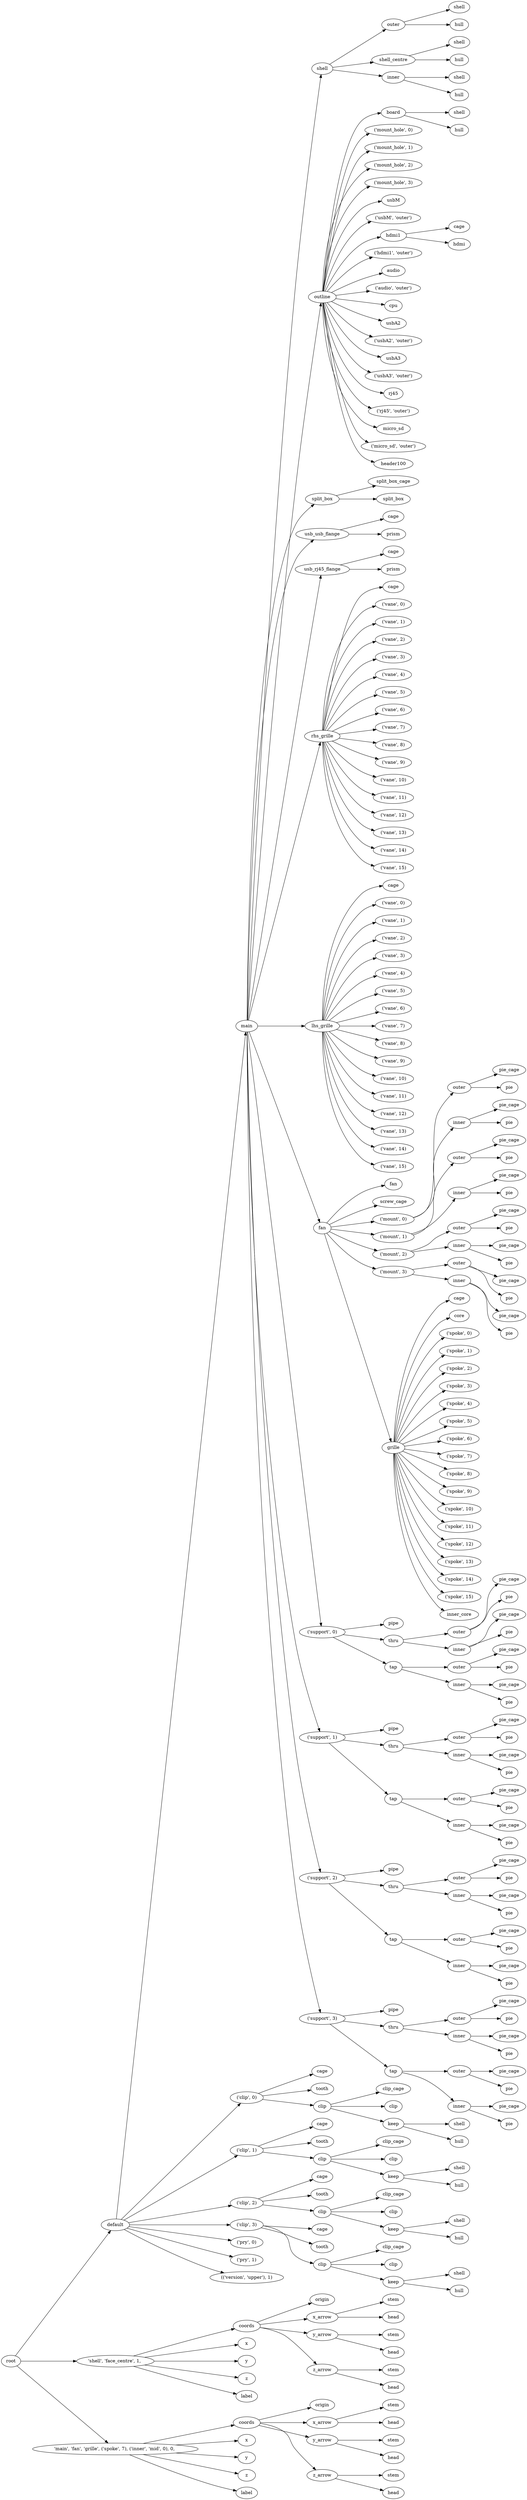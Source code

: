 digraph default {
	graph [rankdir=LR]
	root_1 [label=root href="javascript:s=&quot;\(\)\nNone&quot;; console.log(s); alert(s);"]
	default_2 [label=default href="javascript:s=&quot;\(&#x27;default&#x27;,\)\nRaspberryPi3Case&quot;; console.log(s); alert(s);" tooltip=RaspberryPi3Case]
	main_3 [label=main href="javascript:s=&quot;\(&#x27;default&#x27;,\ &#x27;main&#x27;\)\nMaker&quot;; console.log(s); alert(s);" tooltip=Maker]
	shell_4 [label=shell href="javascript:s=&quot;\(&#x27;default&#x27;,\ &#x27;main&#x27;,\ &#x27;shell&#x27;\)\nBoxShell&quot;; console.log(s); alert(s);" tooltip=BoxShell]
	outer_5 [label=outer href="javascript:s=&quot;\(&#x27;default&#x27;,\ &#x27;main&#x27;,\ &#x27;shell&#x27;,\ &#x27;outer&#x27;\)\nBoxSideBevels&quot;; console.log(s); alert(s);" tooltip=BoxSideBevels]
	shell_6 [label=shell href="javascript:s=&quot;\(&#x27;default&#x27;,\ &#x27;main&#x27;,\ &#x27;shell&#x27;,\ &#x27;outer&#x27;,\ &#x27;shell&#x27;\)\nBox&quot;; console.log(s); alert(s);" tooltip=Box]
	hull_7 [label=hull href="javascript:s=&quot;\(&#x27;default&#x27;,\ &#x27;main&#x27;,\ &#x27;shell&#x27;,\ &#x27;outer&#x27;,\ &#x27;hull&#x27;\)\nLinearExtrude&quot;; console.log(s); alert(s);" tooltip=LinearExtrude]
	shell_centre_8 [label=shell_centre href="javascript:s=&quot;\(&#x27;default&#x27;,\ &#x27;main&#x27;,\ &#x27;shell&#x27;,\ &#x27;shell_centre&#x27;\)\nBoxSideBevels&quot;; console.log(s); alert(s);" tooltip=BoxSideBevels]
	shell_9 [label=shell href="javascript:s=&quot;\(&#x27;default&#x27;,\ &#x27;main&#x27;,\ &#x27;shell&#x27;,\ &#x27;shell_centre&#x27;,\ &#x27;shell&#x27;\)\nBox&quot;; console.log(s); alert(s);" tooltip=Box]
	hull_10 [label=hull href="javascript:s=&quot;\(&#x27;default&#x27;,\ &#x27;main&#x27;,\ &#x27;shell&#x27;,\ &#x27;shell_centre&#x27;,\ &#x27;hull&#x27;\)\nLinearExtrude&quot;; console.log(s); alert(s);" tooltip=LinearExtrude]
	inner_11 [label=inner href="javascript:s=&quot;\(&#x27;default&#x27;,\ &#x27;main&#x27;,\ &#x27;shell&#x27;,\ &#x27;inner&#x27;\)\nBoxSideBevels&quot;; console.log(s); alert(s);" tooltip=BoxSideBevels]
	shell_12 [label=shell href="javascript:s=&quot;\(&#x27;default&#x27;,\ &#x27;main&#x27;,\ &#x27;shell&#x27;,\ &#x27;inner&#x27;,\ &#x27;shell&#x27;\)\nBox&quot;; console.log(s); alert(s);" tooltip=Box]
	hull_13 [label=hull href="javascript:s=&quot;\(&#x27;default&#x27;,\ &#x27;main&#x27;,\ &#x27;shell&#x27;,\ &#x27;inner&#x27;,\ &#x27;hull&#x27;\)\nLinearExtrude&quot;; console.log(s); alert(s);" tooltip=LinearExtrude]
	outline_14 [label=outline href="javascript:s=&quot;\(&#x27;default&#x27;,\ &#x27;main&#x27;,\ &#x27;outline&#x27;\)\nRaspberryPi3Outline&quot;; console.log(s); alert(s);" tooltip=RaspberryPi3Outline]
	board_15 [label=board href="javascript:s=&quot;\(&#x27;default&#x27;,\ &#x27;main&#x27;,\ &#x27;outline&#x27;,\ &#x27;board&#x27;\)\nBoxSideBevels&quot;; console.log(s); alert(s);" tooltip=BoxSideBevels]
	shell_16 [label=shell href="javascript:s=&quot;\(&#x27;default&#x27;,\ &#x27;main&#x27;,\ &#x27;outline&#x27;,\ &#x27;board&#x27;,\ &#x27;shell&#x27;\)\nBox&quot;; console.log(s); alert(s);" tooltip=Box]
	hull_17 [label=hull href="javascript:s=&quot;\(&#x27;default&#x27;,\ &#x27;main&#x27;,\ &#x27;outline&#x27;,\ &#x27;board&#x27;,\ &#x27;hull&#x27;\)\nLinearExtrude&quot;; console.log(s); alert(s);" tooltip=LinearExtrude]
	mount_hole_18 [label="\('mount_hole',\ 0\)" href="javascript:s=&quot;\(&#x27;default&#x27;,\ &#x27;main&#x27;,\ &#x27;outline&#x27;,\ \(&#x27;mount_hole&#x27;,\ 0\)\)\nCylinder&quot;; console.log(s); alert(s);" tooltip=Cylinder]
	mount_hole_19 [label="\('mount_hole',\ 1\)" href="javascript:s=&quot;\(&#x27;default&#x27;,\ &#x27;main&#x27;,\ &#x27;outline&#x27;,\ \(&#x27;mount_hole&#x27;,\ 1\)\)\nCylinder&quot;; console.log(s); alert(s);" tooltip=Cylinder]
	mount_hole_20 [label="\('mount_hole',\ 2\)" href="javascript:s=&quot;\(&#x27;default&#x27;,\ &#x27;main&#x27;,\ &#x27;outline&#x27;,\ \(&#x27;mount_hole&#x27;,\ 2\)\)\nCylinder&quot;; console.log(s); alert(s);" tooltip=Cylinder]
	mount_hole_21 [label="\('mount_hole',\ 3\)" href="javascript:s=&quot;\(&#x27;default&#x27;,\ &#x27;main&#x27;,\ &#x27;outline&#x27;,\ \(&#x27;mount_hole&#x27;,\ 3\)\)\nCylinder&quot;; console.log(s); alert(s);" tooltip=Cylinder]
	usbM_22 [label=usbM href="javascript:s=&quot;\(&#x27;default&#x27;,\ &#x27;main&#x27;,\ &#x27;outline&#x27;,\ &#x27;usbM&#x27;\)\nBox&quot;; console.log(s); alert(s);" tooltip=Box]
	usbM_23 [label="\('usbM',\ 'outer'\)" href="javascript:s=&quot;\(&#x27;default&#x27;,\ &#x27;main&#x27;,\ &#x27;outline&#x27;,\ \(&#x27;usbM&#x27;,\ &#x27;outer&#x27;\)\)\nBox&quot;; console.log(s); alert(s);" tooltip=Box]
	hdmi1_24 [label=hdmi1 href="javascript:s=&quot;\(&#x27;default&#x27;,\ &#x27;main&#x27;,\ &#x27;outline&#x27;,\ &#x27;hdmi1&#x27;\)\nHdmiOutline&quot;; console.log(s); alert(s);" tooltip=HdmiOutline]
	cage_25 [label=cage href="javascript:s=&quot;\(&#x27;default&#x27;,\ &#x27;main&#x27;,\ &#x27;outline&#x27;,\ &#x27;hdmi1&#x27;,\ &#x27;cage&#x27;\)\nBox&quot;; console.log(s); alert(s);" tooltip=Box]
	hdmi_26 [label=hdmi href="javascript:s=&quot;\(&#x27;default&#x27;,\ &#x27;main&#x27;,\ &#x27;outline&#x27;,\ &#x27;hdmi1&#x27;,\ &#x27;hdmi&#x27;\)\nLinearExtrude&quot;; console.log(s); alert(s);" tooltip=LinearExtrude]
	hdmi1_27 [label="\('hdmi1',\ 'outer'\)" href="javascript:s=&quot;\(&#x27;default&#x27;,\ &#x27;main&#x27;,\ &#x27;outline&#x27;,\ \(&#x27;hdmi1&#x27;,\ &#x27;outer&#x27;\)\)\nBox&quot;; console.log(s); alert(s);" tooltip=Box]
	audio_28 [label=audio href="javascript:s=&quot;\(&#x27;default&#x27;,\ &#x27;main&#x27;,\ &#x27;outline&#x27;,\ &#x27;audio&#x27;\)\nCylinder&quot;; console.log(s); alert(s);" tooltip=Cylinder]
	audio_29 [label="\('audio',\ 'outer'\)" href="javascript:s=&quot;\(&#x27;default&#x27;,\ &#x27;main&#x27;,\ &#x27;outline&#x27;,\ \(&#x27;audio&#x27;,\ &#x27;outer&#x27;\)\)\nCylinder&quot;; console.log(s); alert(s);" tooltip=Cylinder]
	cpu_30 [label=cpu href="javascript:s=&quot;\(&#x27;default&#x27;,\ &#x27;main&#x27;,\ &#x27;outline&#x27;,\ &#x27;cpu&#x27;\)\nBox&quot;; console.log(s); alert(s);" tooltip=Box]
	usbA2_31 [label=usbA2 href="javascript:s=&quot;\(&#x27;default&#x27;,\ &#x27;main&#x27;,\ &#x27;outline&#x27;,\ &#x27;usbA2&#x27;\)\nBox&quot;; console.log(s); alert(s);" tooltip=Box]
	usbA2_32 [label="\('usbA2',\ 'outer'\)" href="javascript:s=&quot;\(&#x27;default&#x27;,\ &#x27;main&#x27;,\ &#x27;outline&#x27;,\ \(&#x27;usbA2&#x27;,\ &#x27;outer&#x27;\)\)\nBox&quot;; console.log(s); alert(s);" tooltip=Box]
	usbA3_33 [label=usbA3 href="javascript:s=&quot;\(&#x27;default&#x27;,\ &#x27;main&#x27;,\ &#x27;outline&#x27;,\ &#x27;usbA3&#x27;\)\nBox&quot;; console.log(s); alert(s);" tooltip=Box]
	usbA3_34 [label="\('usbA3',\ 'outer'\)" href="javascript:s=&quot;\(&#x27;default&#x27;,\ &#x27;main&#x27;,\ &#x27;outline&#x27;,\ \(&#x27;usbA3&#x27;,\ &#x27;outer&#x27;\)\)\nBox&quot;; console.log(s); alert(s);" tooltip=Box]
	rj45_35 [label=rj45 href="javascript:s=&quot;\(&#x27;default&#x27;,\ &#x27;main&#x27;,\ &#x27;outline&#x27;,\ &#x27;rj45&#x27;\)\nBox&quot;; console.log(s); alert(s);" tooltip=Box]
	rj45_36 [label="\('rj45',\ 'outer'\)" href="javascript:s=&quot;\(&#x27;default&#x27;,\ &#x27;main&#x27;,\ &#x27;outline&#x27;,\ \(&#x27;rj45&#x27;,\ &#x27;outer&#x27;\)\)\nBox&quot;; console.log(s); alert(s);" tooltip=Box]
	micro_sd_37 [label=micro_sd href="javascript:s=&quot;\(&#x27;default&#x27;,\ &#x27;main&#x27;,\ &#x27;outline&#x27;,\ &#x27;micro_sd&#x27;\)\nBox&quot;; console.log(s); alert(s);" tooltip=Box]
	micro_sd_38 [label="\('micro_sd',\ 'outer'\)" href="javascript:s=&quot;\(&#x27;default&#x27;,\ &#x27;main&#x27;,\ &#x27;outline&#x27;,\ \(&#x27;micro_sd&#x27;,\ &#x27;outer&#x27;\)\)\nBox&quot;; console.log(s); alert(s);" tooltip=Box]
	header100_39 [label=header100 href="javascript:s=&quot;\(&#x27;default&#x27;,\ &#x27;main&#x27;,\ &#x27;outline&#x27;,\ &#x27;header100&#x27;\)\nBox&quot;; console.log(s); alert(s);" tooltip=Box]
	split_box_40 [label=split_box href="javascript:s=&quot;\(&#x27;default&#x27;,\ &#x27;main&#x27;,\ &#x27;split_box&#x27;\)\nMaker&quot;; console.log(s); alert(s);" tooltip=Maker]
	split_box_cage_41 [label=split_box_cage href="javascript:s=&quot;\(&#x27;default&#x27;,\ &#x27;main&#x27;,\ &#x27;split_box&#x27;,\ &#x27;split_box_cage&#x27;\)\nBox&quot;; console.log(s); alert(s);" tooltip=Box]
	split_box_42 [label=split_box href="javascript:s=&quot;\(&#x27;default&#x27;,\ &#x27;main&#x27;,\ &#x27;split_box&#x27;,\ &#x27;split_box&#x27;\)\nBox&quot;; console.log(s); alert(s);" tooltip=Box]
	usb_usb_flange_43 [label=usb_usb_flange href="javascript:s=&quot;\(&#x27;default&#x27;,\ &#x27;main&#x27;,\ &#x27;usb_usb_flange&#x27;\)\nTriangularPrism&quot;; console.log(s); alert(s);" tooltip=TriangularPrism]
	cage_44 [label=cage href="javascript:s=&quot;\(&#x27;default&#x27;,\ &#x27;main&#x27;,\ &#x27;usb_usb_flange&#x27;,\ &#x27;cage&#x27;\)\nBox&quot;; console.log(s); alert(s);" tooltip=Box]
	prism_45 [label=prism href="javascript:s=&quot;\(&#x27;default&#x27;,\ &#x27;main&#x27;,\ &#x27;usb_usb_flange&#x27;,\ &#x27;prism&#x27;\)\nLinearExtrude&quot;; console.log(s); alert(s);" tooltip=LinearExtrude]
	usb_rj45_flange_46 [label=usb_rj45_flange href="javascript:s=&quot;\(&#x27;default&#x27;,\ &#x27;main&#x27;,\ &#x27;usb_rj45_flange&#x27;\)\nTriangularPrism&quot;; console.log(s); alert(s);" tooltip=TriangularPrism]
	cage_47 [label=cage href="javascript:s=&quot;\(&#x27;default&#x27;,\ &#x27;main&#x27;,\ &#x27;usb_rj45_flange&#x27;,\ &#x27;cage&#x27;\)\nBox&quot;; console.log(s); alert(s);" tooltip=Box]
	prism_48 [label=prism href="javascript:s=&quot;\(&#x27;default&#x27;,\ &#x27;main&#x27;,\ &#x27;usb_rj45_flange&#x27;,\ &#x27;prism&#x27;\)\nLinearExtrude&quot;; console.log(s); alert(s);" tooltip=LinearExtrude]
	rhs_grille_49 [label=rhs_grille href="javascript:s=&quot;\(&#x27;default&#x27;,\ &#x27;main&#x27;,\ &#x27;rhs_grille&#x27;\)\nRectangularGrilleHoles&quot;; console.log(s); alert(s);" tooltip=RectangularGrilleHoles]
	cage_50 [label=cage href="javascript:s=&quot;\(&#x27;default&#x27;,\ &#x27;main&#x27;,\ &#x27;rhs_grille&#x27;,\ &#x27;cage&#x27;\)\nBox&quot;; console.log(s); alert(s);" tooltip=Box]
	vane_51 [label="\('vane',\ 0\)" href="javascript:s=&quot;\(&#x27;default&#x27;,\ &#x27;main&#x27;,\ &#x27;rhs_grille&#x27;,\ \(&#x27;vane&#x27;,\ 0\)\)\nLinearExtrude&quot;; console.log(s); alert(s);" tooltip=LinearExtrude]
	vane_52 [label="\('vane',\ 1\)" href="javascript:s=&quot;\(&#x27;default&#x27;,\ &#x27;main&#x27;,\ &#x27;rhs_grille&#x27;,\ \(&#x27;vane&#x27;,\ 1\)\)\nLinearExtrude&quot;; console.log(s); alert(s);" tooltip=LinearExtrude]
	vane_53 [label="\('vane',\ 2\)" href="javascript:s=&quot;\(&#x27;default&#x27;,\ &#x27;main&#x27;,\ &#x27;rhs_grille&#x27;,\ \(&#x27;vane&#x27;,\ 2\)\)\nLinearExtrude&quot;; console.log(s); alert(s);" tooltip=LinearExtrude]
	vane_54 [label="\('vane',\ 3\)" href="javascript:s=&quot;\(&#x27;default&#x27;,\ &#x27;main&#x27;,\ &#x27;rhs_grille&#x27;,\ \(&#x27;vane&#x27;,\ 3\)\)\nLinearExtrude&quot;; console.log(s); alert(s);" tooltip=LinearExtrude]
	vane_55 [label="\('vane',\ 4\)" href="javascript:s=&quot;\(&#x27;default&#x27;,\ &#x27;main&#x27;,\ &#x27;rhs_grille&#x27;,\ \(&#x27;vane&#x27;,\ 4\)\)\nLinearExtrude&quot;; console.log(s); alert(s);" tooltip=LinearExtrude]
	vane_56 [label="\('vane',\ 5\)" href="javascript:s=&quot;\(&#x27;default&#x27;,\ &#x27;main&#x27;,\ &#x27;rhs_grille&#x27;,\ \(&#x27;vane&#x27;,\ 5\)\)\nLinearExtrude&quot;; console.log(s); alert(s);" tooltip=LinearExtrude]
	vane_57 [label="\('vane',\ 6\)" href="javascript:s=&quot;\(&#x27;default&#x27;,\ &#x27;main&#x27;,\ &#x27;rhs_grille&#x27;,\ \(&#x27;vane&#x27;,\ 6\)\)\nLinearExtrude&quot;; console.log(s); alert(s);" tooltip=LinearExtrude]
	vane_58 [label="\('vane',\ 7\)" href="javascript:s=&quot;\(&#x27;default&#x27;,\ &#x27;main&#x27;,\ &#x27;rhs_grille&#x27;,\ \(&#x27;vane&#x27;,\ 7\)\)\nLinearExtrude&quot;; console.log(s); alert(s);" tooltip=LinearExtrude]
	vane_59 [label="\('vane',\ 8\)" href="javascript:s=&quot;\(&#x27;default&#x27;,\ &#x27;main&#x27;,\ &#x27;rhs_grille&#x27;,\ \(&#x27;vane&#x27;,\ 8\)\)\nLinearExtrude&quot;; console.log(s); alert(s);" tooltip=LinearExtrude]
	vane_60 [label="\('vane',\ 9\)" href="javascript:s=&quot;\(&#x27;default&#x27;,\ &#x27;main&#x27;,\ &#x27;rhs_grille&#x27;,\ \(&#x27;vane&#x27;,\ 9\)\)\nLinearExtrude&quot;; console.log(s); alert(s);" tooltip=LinearExtrude]
	vane_61 [label="\('vane',\ 10\)" href="javascript:s=&quot;\(&#x27;default&#x27;,\ &#x27;main&#x27;,\ &#x27;rhs_grille&#x27;,\ \(&#x27;vane&#x27;,\ 10\)\)\nLinearExtrude&quot;; console.log(s); alert(s);" tooltip=LinearExtrude]
	vane_62 [label="\('vane',\ 11\)" href="javascript:s=&quot;\(&#x27;default&#x27;,\ &#x27;main&#x27;,\ &#x27;rhs_grille&#x27;,\ \(&#x27;vane&#x27;,\ 11\)\)\nLinearExtrude&quot;; console.log(s); alert(s);" tooltip=LinearExtrude]
	vane_63 [label="\('vane',\ 12\)" href="javascript:s=&quot;\(&#x27;default&#x27;,\ &#x27;main&#x27;,\ &#x27;rhs_grille&#x27;,\ \(&#x27;vane&#x27;,\ 12\)\)\nLinearExtrude&quot;; console.log(s); alert(s);" tooltip=LinearExtrude]
	vane_64 [label="\('vane',\ 13\)" href="javascript:s=&quot;\(&#x27;default&#x27;,\ &#x27;main&#x27;,\ &#x27;rhs_grille&#x27;,\ \(&#x27;vane&#x27;,\ 13\)\)\nLinearExtrude&quot;; console.log(s); alert(s);" tooltip=LinearExtrude]
	vane_65 [label="\('vane',\ 14\)" href="javascript:s=&quot;\(&#x27;default&#x27;,\ &#x27;main&#x27;,\ &#x27;rhs_grille&#x27;,\ \(&#x27;vane&#x27;,\ 14\)\)\nLinearExtrude&quot;; console.log(s); alert(s);" tooltip=LinearExtrude]
	vane_66 [label="\('vane',\ 15\)" href="javascript:s=&quot;\(&#x27;default&#x27;,\ &#x27;main&#x27;,\ &#x27;rhs_grille&#x27;,\ \(&#x27;vane&#x27;,\ 15\)\)\nLinearExtrude&quot;; console.log(s); alert(s);" tooltip=LinearExtrude]
	lhs_grille_67 [label=lhs_grille href="javascript:s=&quot;\(&#x27;default&#x27;,\ &#x27;main&#x27;,\ &#x27;lhs_grille&#x27;\)\nRectangularGrilleHoles&quot;; console.log(s); alert(s);" tooltip=RectangularGrilleHoles]
	cage_68 [label=cage href="javascript:s=&quot;\(&#x27;default&#x27;,\ &#x27;main&#x27;,\ &#x27;lhs_grille&#x27;,\ &#x27;cage&#x27;\)\nBox&quot;; console.log(s); alert(s);" tooltip=Box]
	vane_69 [label="\('vane',\ 0\)" href="javascript:s=&quot;\(&#x27;default&#x27;,\ &#x27;main&#x27;,\ &#x27;lhs_grille&#x27;,\ \(&#x27;vane&#x27;,\ 0\)\)\nLinearExtrude&quot;; console.log(s); alert(s);" tooltip=LinearExtrude]
	vane_70 [label="\('vane',\ 1\)" href="javascript:s=&quot;\(&#x27;default&#x27;,\ &#x27;main&#x27;,\ &#x27;lhs_grille&#x27;,\ \(&#x27;vane&#x27;,\ 1\)\)\nLinearExtrude&quot;; console.log(s); alert(s);" tooltip=LinearExtrude]
	vane_71 [label="\('vane',\ 2\)" href="javascript:s=&quot;\(&#x27;default&#x27;,\ &#x27;main&#x27;,\ &#x27;lhs_grille&#x27;,\ \(&#x27;vane&#x27;,\ 2\)\)\nLinearExtrude&quot;; console.log(s); alert(s);" tooltip=LinearExtrude]
	vane_72 [label="\('vane',\ 3\)" href="javascript:s=&quot;\(&#x27;default&#x27;,\ &#x27;main&#x27;,\ &#x27;lhs_grille&#x27;,\ \(&#x27;vane&#x27;,\ 3\)\)\nLinearExtrude&quot;; console.log(s); alert(s);" tooltip=LinearExtrude]
	vane_73 [label="\('vane',\ 4\)" href="javascript:s=&quot;\(&#x27;default&#x27;,\ &#x27;main&#x27;,\ &#x27;lhs_grille&#x27;,\ \(&#x27;vane&#x27;,\ 4\)\)\nLinearExtrude&quot;; console.log(s); alert(s);" tooltip=LinearExtrude]
	vane_74 [label="\('vane',\ 5\)" href="javascript:s=&quot;\(&#x27;default&#x27;,\ &#x27;main&#x27;,\ &#x27;lhs_grille&#x27;,\ \(&#x27;vane&#x27;,\ 5\)\)\nLinearExtrude&quot;; console.log(s); alert(s);" tooltip=LinearExtrude]
	vane_75 [label="\('vane',\ 6\)" href="javascript:s=&quot;\(&#x27;default&#x27;,\ &#x27;main&#x27;,\ &#x27;lhs_grille&#x27;,\ \(&#x27;vane&#x27;,\ 6\)\)\nLinearExtrude&quot;; console.log(s); alert(s);" tooltip=LinearExtrude]
	vane_76 [label="\('vane',\ 7\)" href="javascript:s=&quot;\(&#x27;default&#x27;,\ &#x27;main&#x27;,\ &#x27;lhs_grille&#x27;,\ \(&#x27;vane&#x27;,\ 7\)\)\nLinearExtrude&quot;; console.log(s); alert(s);" tooltip=LinearExtrude]
	vane_77 [label="\('vane',\ 8\)" href="javascript:s=&quot;\(&#x27;default&#x27;,\ &#x27;main&#x27;,\ &#x27;lhs_grille&#x27;,\ \(&#x27;vane&#x27;,\ 8\)\)\nLinearExtrude&quot;; console.log(s); alert(s);" tooltip=LinearExtrude]
	vane_78 [label="\('vane',\ 9\)" href="javascript:s=&quot;\(&#x27;default&#x27;,\ &#x27;main&#x27;,\ &#x27;lhs_grille&#x27;,\ \(&#x27;vane&#x27;,\ 9\)\)\nLinearExtrude&quot;; console.log(s); alert(s);" tooltip=LinearExtrude]
	vane_79 [label="\('vane',\ 10\)" href="javascript:s=&quot;\(&#x27;default&#x27;,\ &#x27;main&#x27;,\ &#x27;lhs_grille&#x27;,\ \(&#x27;vane&#x27;,\ 10\)\)\nLinearExtrude&quot;; console.log(s); alert(s);" tooltip=LinearExtrude]
	vane_80 [label="\('vane',\ 11\)" href="javascript:s=&quot;\(&#x27;default&#x27;,\ &#x27;main&#x27;,\ &#x27;lhs_grille&#x27;,\ \(&#x27;vane&#x27;,\ 11\)\)\nLinearExtrude&quot;; console.log(s); alert(s);" tooltip=LinearExtrude]
	vane_81 [label="\('vane',\ 12\)" href="javascript:s=&quot;\(&#x27;default&#x27;,\ &#x27;main&#x27;,\ &#x27;lhs_grille&#x27;,\ \(&#x27;vane&#x27;,\ 12\)\)\nLinearExtrude&quot;; console.log(s); alert(s);" tooltip=LinearExtrude]
	vane_82 [label="\('vane',\ 13\)" href="javascript:s=&quot;\(&#x27;default&#x27;,\ &#x27;main&#x27;,\ &#x27;lhs_grille&#x27;,\ \(&#x27;vane&#x27;,\ 13\)\)\nLinearExtrude&quot;; console.log(s); alert(s);" tooltip=LinearExtrude]
	vane_83 [label="\('vane',\ 14\)" href="javascript:s=&quot;\(&#x27;default&#x27;,\ &#x27;main&#x27;,\ &#x27;lhs_grille&#x27;,\ \(&#x27;vane&#x27;,\ 14\)\)\nLinearExtrude&quot;; console.log(s); alert(s);" tooltip=LinearExtrude]
	vane_84 [label="\('vane',\ 15\)" href="javascript:s=&quot;\(&#x27;default&#x27;,\ &#x27;main&#x27;,\ &#x27;lhs_grille&#x27;,\ \(&#x27;vane&#x27;,\ 15\)\)\nLinearExtrude&quot;; console.log(s); alert(s);" tooltip=LinearExtrude]
	fan_85 [label=fan href="javascript:s=&quot;\(&#x27;default&#x27;,\ &#x27;main&#x27;,\ &#x27;fan&#x27;\)\nFanVent&quot;; console.log(s); alert(s);" tooltip=FanVent]
	fan_86 [label=fan href="javascript:s=&quot;\(&#x27;default&#x27;,\ &#x27;main&#x27;,\ &#x27;fan&#x27;,\ &#x27;fan&#x27;\)\nBox&quot;; console.log(s); alert(s);" tooltip=Box]
	screw_cage_87 [label=screw_cage href="javascript:s=&quot;\(&#x27;default&#x27;,\ &#x27;main&#x27;,\ &#x27;fan&#x27;,\ &#x27;screw_cage&#x27;\)\nBox&quot;; console.log(s); alert(s);" tooltip=Box]
	mount_88 [label="\('mount',\ 0\)" href="javascript:s=&quot;\(&#x27;default&#x27;,\ &#x27;main&#x27;,\ &#x27;fan&#x27;,\ \(&#x27;mount&#x27;,\ 0\)\)\nPipe&quot;; console.log(s); alert(s);" tooltip=Pipe]
	outer_89 [label=outer href="javascript:s=&quot;\(&#x27;default&#x27;,\ &#x27;main&#x27;,\ &#x27;fan&#x27;,\ \(&#x27;mount&#x27;,\ 0\),\ &#x27;outer&#x27;\)\nPie&quot;; console.log(s); alert(s);" tooltip=Pie]
	pie_cage_90 [label=pie_cage href="javascript:s=&quot;\(&#x27;default&#x27;,\ &#x27;main&#x27;,\ &#x27;fan&#x27;,\ \(&#x27;mount&#x27;,\ 0\),\ &#x27;outer&#x27;,\ &#x27;pie_cage&#x27;\)\nCylinder&quot;; console.log(s); alert(s);" tooltip=Cylinder]
	pie_91 [label=pie href="javascript:s=&quot;\(&#x27;default&#x27;,\ &#x27;main&#x27;,\ &#x27;fan&#x27;,\ \(&#x27;mount&#x27;,\ 0\),\ &#x27;outer&#x27;,\ &#x27;pie&#x27;\)\nRotateExtrude&quot;; console.log(s); alert(s);" tooltip=RotateExtrude]
	inner_92 [label=inner href="javascript:s=&quot;\(&#x27;default&#x27;,\ &#x27;main&#x27;,\ &#x27;fan&#x27;,\ \(&#x27;mount&#x27;,\ 0\),\ &#x27;inner&#x27;\)\nPie&quot;; console.log(s); alert(s);" tooltip=Pie]
	pie_cage_93 [label=pie_cage href="javascript:s=&quot;\(&#x27;default&#x27;,\ &#x27;main&#x27;,\ &#x27;fan&#x27;,\ \(&#x27;mount&#x27;,\ 0\),\ &#x27;inner&#x27;,\ &#x27;pie_cage&#x27;\)\nCylinder&quot;; console.log(s); alert(s);" tooltip=Cylinder]
	pie_94 [label=pie href="javascript:s=&quot;\(&#x27;default&#x27;,\ &#x27;main&#x27;,\ &#x27;fan&#x27;,\ \(&#x27;mount&#x27;,\ 0\),\ &#x27;inner&#x27;,\ &#x27;pie&#x27;\)\nRotateExtrude&quot;; console.log(s); alert(s);" tooltip=RotateExtrude]
	mount_95 [label="\('mount',\ 1\)" href="javascript:s=&quot;\(&#x27;default&#x27;,\ &#x27;main&#x27;,\ &#x27;fan&#x27;,\ \(&#x27;mount&#x27;,\ 1\)\)\nPipe&quot;; console.log(s); alert(s);" tooltip=Pipe]
	outer_96 [label=outer href="javascript:s=&quot;\(&#x27;default&#x27;,\ &#x27;main&#x27;,\ &#x27;fan&#x27;,\ \(&#x27;mount&#x27;,\ 1\),\ &#x27;outer&#x27;\)\nPie&quot;; console.log(s); alert(s);" tooltip=Pie]
	pie_cage_97 [label=pie_cage href="javascript:s=&quot;\(&#x27;default&#x27;,\ &#x27;main&#x27;,\ &#x27;fan&#x27;,\ \(&#x27;mount&#x27;,\ 1\),\ &#x27;outer&#x27;,\ &#x27;pie_cage&#x27;\)\nCylinder&quot;; console.log(s); alert(s);" tooltip=Cylinder]
	pie_98 [label=pie href="javascript:s=&quot;\(&#x27;default&#x27;,\ &#x27;main&#x27;,\ &#x27;fan&#x27;,\ \(&#x27;mount&#x27;,\ 1\),\ &#x27;outer&#x27;,\ &#x27;pie&#x27;\)\nRotateExtrude&quot;; console.log(s); alert(s);" tooltip=RotateExtrude]
	inner_99 [label=inner href="javascript:s=&quot;\(&#x27;default&#x27;,\ &#x27;main&#x27;,\ &#x27;fan&#x27;,\ \(&#x27;mount&#x27;,\ 1\),\ &#x27;inner&#x27;\)\nPie&quot;; console.log(s); alert(s);" tooltip=Pie]
	pie_cage_100 [label=pie_cage href="javascript:s=&quot;\(&#x27;default&#x27;,\ &#x27;main&#x27;,\ &#x27;fan&#x27;,\ \(&#x27;mount&#x27;,\ 1\),\ &#x27;inner&#x27;,\ &#x27;pie_cage&#x27;\)\nCylinder&quot;; console.log(s); alert(s);" tooltip=Cylinder]
	pie_101 [label=pie href="javascript:s=&quot;\(&#x27;default&#x27;,\ &#x27;main&#x27;,\ &#x27;fan&#x27;,\ \(&#x27;mount&#x27;,\ 1\),\ &#x27;inner&#x27;,\ &#x27;pie&#x27;\)\nRotateExtrude&quot;; console.log(s); alert(s);" tooltip=RotateExtrude]
	mount_102 [label="\('mount',\ 2\)" href="javascript:s=&quot;\(&#x27;default&#x27;,\ &#x27;main&#x27;,\ &#x27;fan&#x27;,\ \(&#x27;mount&#x27;,\ 2\)\)\nPipe&quot;; console.log(s); alert(s);" tooltip=Pipe]
	outer_103 [label=outer href="javascript:s=&quot;\(&#x27;default&#x27;,\ &#x27;main&#x27;,\ &#x27;fan&#x27;,\ \(&#x27;mount&#x27;,\ 2\),\ &#x27;outer&#x27;\)\nPie&quot;; console.log(s); alert(s);" tooltip=Pie]
	pie_cage_104 [label=pie_cage href="javascript:s=&quot;\(&#x27;default&#x27;,\ &#x27;main&#x27;,\ &#x27;fan&#x27;,\ \(&#x27;mount&#x27;,\ 2\),\ &#x27;outer&#x27;,\ &#x27;pie_cage&#x27;\)\nCylinder&quot;; console.log(s); alert(s);" tooltip=Cylinder]
	pie_105 [label=pie href="javascript:s=&quot;\(&#x27;default&#x27;,\ &#x27;main&#x27;,\ &#x27;fan&#x27;,\ \(&#x27;mount&#x27;,\ 2\),\ &#x27;outer&#x27;,\ &#x27;pie&#x27;\)\nRotateExtrude&quot;; console.log(s); alert(s);" tooltip=RotateExtrude]
	inner_106 [label=inner href="javascript:s=&quot;\(&#x27;default&#x27;,\ &#x27;main&#x27;,\ &#x27;fan&#x27;,\ \(&#x27;mount&#x27;,\ 2\),\ &#x27;inner&#x27;\)\nPie&quot;; console.log(s); alert(s);" tooltip=Pie]
	pie_cage_107 [label=pie_cage href="javascript:s=&quot;\(&#x27;default&#x27;,\ &#x27;main&#x27;,\ &#x27;fan&#x27;,\ \(&#x27;mount&#x27;,\ 2\),\ &#x27;inner&#x27;,\ &#x27;pie_cage&#x27;\)\nCylinder&quot;; console.log(s); alert(s);" tooltip=Cylinder]
	pie_108 [label=pie href="javascript:s=&quot;\(&#x27;default&#x27;,\ &#x27;main&#x27;,\ &#x27;fan&#x27;,\ \(&#x27;mount&#x27;,\ 2\),\ &#x27;inner&#x27;,\ &#x27;pie&#x27;\)\nRotateExtrude&quot;; console.log(s); alert(s);" tooltip=RotateExtrude]
	mount_109 [label="\('mount',\ 3\)" href="javascript:s=&quot;\(&#x27;default&#x27;,\ &#x27;main&#x27;,\ &#x27;fan&#x27;,\ \(&#x27;mount&#x27;,\ 3\)\)\nPipe&quot;; console.log(s); alert(s);" tooltip=Pipe]
	outer_110 [label=outer href="javascript:s=&quot;\(&#x27;default&#x27;,\ &#x27;main&#x27;,\ &#x27;fan&#x27;,\ \(&#x27;mount&#x27;,\ 3\),\ &#x27;outer&#x27;\)\nPie&quot;; console.log(s); alert(s);" tooltip=Pie]
	pie_cage_111 [label=pie_cage href="javascript:s=&quot;\(&#x27;default&#x27;,\ &#x27;main&#x27;,\ &#x27;fan&#x27;,\ \(&#x27;mount&#x27;,\ 3\),\ &#x27;outer&#x27;,\ &#x27;pie_cage&#x27;\)\nCylinder&quot;; console.log(s); alert(s);" tooltip=Cylinder]
	pie_112 [label=pie href="javascript:s=&quot;\(&#x27;default&#x27;,\ &#x27;main&#x27;,\ &#x27;fan&#x27;,\ \(&#x27;mount&#x27;,\ 3\),\ &#x27;outer&#x27;,\ &#x27;pie&#x27;\)\nRotateExtrude&quot;; console.log(s); alert(s);" tooltip=RotateExtrude]
	inner_113 [label=inner href="javascript:s=&quot;\(&#x27;default&#x27;,\ &#x27;main&#x27;,\ &#x27;fan&#x27;,\ \(&#x27;mount&#x27;,\ 3\),\ &#x27;inner&#x27;\)\nPie&quot;; console.log(s); alert(s);" tooltip=Pie]
	pie_cage_114 [label=pie_cage href="javascript:s=&quot;\(&#x27;default&#x27;,\ &#x27;main&#x27;,\ &#x27;fan&#x27;,\ \(&#x27;mount&#x27;,\ 3\),\ &#x27;inner&#x27;,\ &#x27;pie_cage&#x27;\)\nCylinder&quot;; console.log(s); alert(s);" tooltip=Cylinder]
	pie_115 [label=pie href="javascript:s=&quot;\(&#x27;default&#x27;,\ &#x27;main&#x27;,\ &#x27;fan&#x27;,\ \(&#x27;mount&#x27;,\ 3\),\ &#x27;inner&#x27;,\ &#x27;pie&#x27;\)\nRotateExtrude&quot;; console.log(s); alert(s);" tooltip=RotateExtrude]
	grille_116 [label=grille href="javascript:s=&quot;\(&#x27;default&#x27;,\ &#x27;main&#x27;,\ &#x27;fan&#x27;,\ &#x27;grille&#x27;\)\nCurlySpokes&quot;; console.log(s); alert(s);" tooltip=CurlySpokes]
	cage_117 [label=cage href="javascript:s=&quot;\(&#x27;default&#x27;,\ &#x27;main&#x27;,\ &#x27;fan&#x27;,\ &#x27;grille&#x27;,\ &#x27;cage&#x27;\)\nCylinder&quot;; console.log(s); alert(s);" tooltip=Cylinder]
	core_118 [label=core href="javascript:s=&quot;\(&#x27;default&#x27;,\ &#x27;main&#x27;,\ &#x27;fan&#x27;,\ &#x27;grille&#x27;,\ &#x27;core&#x27;\)\nCylinder&quot;; console.log(s); alert(s);" tooltip=Cylinder]
	spoke_119 [label="\('spoke',\ 0\)" href="javascript:s=&quot;\(&#x27;default&#x27;,\ &#x27;main&#x27;,\ &#x27;fan&#x27;,\ &#x27;grille&#x27;,\ \(&#x27;spoke&#x27;,\ 0\)\)\nLinearExtrude&quot;; console.log(s); alert(s);" tooltip=LinearExtrude]
	spoke_120 [label="\('spoke',\ 1\)" href="javascript:s=&quot;\(&#x27;default&#x27;,\ &#x27;main&#x27;,\ &#x27;fan&#x27;,\ &#x27;grille&#x27;,\ \(&#x27;spoke&#x27;,\ 1\)\)\nLinearExtrude&quot;; console.log(s); alert(s);" tooltip=LinearExtrude]
	spoke_121 [label="\('spoke',\ 2\)" href="javascript:s=&quot;\(&#x27;default&#x27;,\ &#x27;main&#x27;,\ &#x27;fan&#x27;,\ &#x27;grille&#x27;,\ \(&#x27;spoke&#x27;,\ 2\)\)\nLinearExtrude&quot;; console.log(s); alert(s);" tooltip=LinearExtrude]
	spoke_122 [label="\('spoke',\ 3\)" href="javascript:s=&quot;\(&#x27;default&#x27;,\ &#x27;main&#x27;,\ &#x27;fan&#x27;,\ &#x27;grille&#x27;,\ \(&#x27;spoke&#x27;,\ 3\)\)\nLinearExtrude&quot;; console.log(s); alert(s);" tooltip=LinearExtrude]
	spoke_123 [label="\('spoke',\ 4\)" href="javascript:s=&quot;\(&#x27;default&#x27;,\ &#x27;main&#x27;,\ &#x27;fan&#x27;,\ &#x27;grille&#x27;,\ \(&#x27;spoke&#x27;,\ 4\)\)\nLinearExtrude&quot;; console.log(s); alert(s);" tooltip=LinearExtrude]
	spoke_124 [label="\('spoke',\ 5\)" href="javascript:s=&quot;\(&#x27;default&#x27;,\ &#x27;main&#x27;,\ &#x27;fan&#x27;,\ &#x27;grille&#x27;,\ \(&#x27;spoke&#x27;,\ 5\)\)\nLinearExtrude&quot;; console.log(s); alert(s);" tooltip=LinearExtrude]
	spoke_125 [label="\('spoke',\ 6\)" href="javascript:s=&quot;\(&#x27;default&#x27;,\ &#x27;main&#x27;,\ &#x27;fan&#x27;,\ &#x27;grille&#x27;,\ \(&#x27;spoke&#x27;,\ 6\)\)\nLinearExtrude&quot;; console.log(s); alert(s);" tooltip=LinearExtrude]
	spoke_126 [label="\('spoke',\ 7\)" href="javascript:s=&quot;\(&#x27;default&#x27;,\ &#x27;main&#x27;,\ &#x27;fan&#x27;,\ &#x27;grille&#x27;,\ \(&#x27;spoke&#x27;,\ 7\)\)\nLinearExtrude&quot;; console.log(s); alert(s);" tooltip=LinearExtrude]
	spoke_127 [label="\('spoke',\ 8\)" href="javascript:s=&quot;\(&#x27;default&#x27;,\ &#x27;main&#x27;,\ &#x27;fan&#x27;,\ &#x27;grille&#x27;,\ \(&#x27;spoke&#x27;,\ 8\)\)\nLinearExtrude&quot;; console.log(s); alert(s);" tooltip=LinearExtrude]
	spoke_128 [label="\('spoke',\ 9\)" href="javascript:s=&quot;\(&#x27;default&#x27;,\ &#x27;main&#x27;,\ &#x27;fan&#x27;,\ &#x27;grille&#x27;,\ \(&#x27;spoke&#x27;,\ 9\)\)\nLinearExtrude&quot;; console.log(s); alert(s);" tooltip=LinearExtrude]
	spoke_129 [label="\('spoke',\ 10\)" href="javascript:s=&quot;\(&#x27;default&#x27;,\ &#x27;main&#x27;,\ &#x27;fan&#x27;,\ &#x27;grille&#x27;,\ \(&#x27;spoke&#x27;,\ 10\)\)\nLinearExtrude&quot;; console.log(s); alert(s);" tooltip=LinearExtrude]
	spoke_130 [label="\('spoke',\ 11\)" href="javascript:s=&quot;\(&#x27;default&#x27;,\ &#x27;main&#x27;,\ &#x27;fan&#x27;,\ &#x27;grille&#x27;,\ \(&#x27;spoke&#x27;,\ 11\)\)\nLinearExtrude&quot;; console.log(s); alert(s);" tooltip=LinearExtrude]
	spoke_131 [label="\('spoke',\ 12\)" href="javascript:s=&quot;\(&#x27;default&#x27;,\ &#x27;main&#x27;,\ &#x27;fan&#x27;,\ &#x27;grille&#x27;,\ \(&#x27;spoke&#x27;,\ 12\)\)\nLinearExtrude&quot;; console.log(s); alert(s);" tooltip=LinearExtrude]
	spoke_132 [label="\('spoke',\ 13\)" href="javascript:s=&quot;\(&#x27;default&#x27;,\ &#x27;main&#x27;,\ &#x27;fan&#x27;,\ &#x27;grille&#x27;,\ \(&#x27;spoke&#x27;,\ 13\)\)\nLinearExtrude&quot;; console.log(s); alert(s);" tooltip=LinearExtrude]
	spoke_133 [label="\('spoke',\ 14\)" href="javascript:s=&quot;\(&#x27;default&#x27;,\ &#x27;main&#x27;,\ &#x27;fan&#x27;,\ &#x27;grille&#x27;,\ \(&#x27;spoke&#x27;,\ 14\)\)\nLinearExtrude&quot;; console.log(s); alert(s);" tooltip=LinearExtrude]
	spoke_134 [label="\('spoke',\ 15\)" href="javascript:s=&quot;\(&#x27;default&#x27;,\ &#x27;main&#x27;,\ &#x27;fan&#x27;,\ &#x27;grille&#x27;,\ \(&#x27;spoke&#x27;,\ 15\)\)\nLinearExtrude&quot;; console.log(s); alert(s);" tooltip=LinearExtrude]
	inner_core_135 [label=inner_core href="javascript:s=&quot;\(&#x27;default&#x27;,\ &#x27;main&#x27;,\ &#x27;fan&#x27;,\ &#x27;grille&#x27;,\ &#x27;inner_core&#x27;\)\nCylinder&quot;; console.log(s); alert(s);" tooltip=Cylinder]
	support_136 [label="\('support',\ 0\)" href="javascript:s=&quot;\(&#x27;default&#x27;,\ &#x27;main&#x27;,\ \(&#x27;support&#x27;,\ 0\)\)\nSelfTapHole&quot;; console.log(s); alert(s);" tooltip=SelfTapHole]
	pipe_137 [label=pipe href="javascript:s=&quot;\(&#x27;default&#x27;,\ &#x27;main&#x27;,\ \(&#x27;support&#x27;,\ 0\),\ &#x27;pipe&#x27;\)\nCylinder&quot;; console.log(s); alert(s);" tooltip=Cylinder]
	thru_138 [label=thru href="javascript:s=&quot;\(&#x27;default&#x27;,\ &#x27;main&#x27;,\ \(&#x27;support&#x27;,\ 0\),\ &#x27;thru&#x27;\)\nPipe&quot;; console.log(s); alert(s);" tooltip=Pipe]
	outer_139 [label=outer href="javascript:s=&quot;\(&#x27;default&#x27;,\ &#x27;main&#x27;,\ \(&#x27;support&#x27;,\ 0\),\ &#x27;thru&#x27;,\ &#x27;outer&#x27;\)\nPie&quot;; console.log(s); alert(s);" tooltip=Pie]
	pie_cage_140 [label=pie_cage href="javascript:s=&quot;\(&#x27;default&#x27;,\ &#x27;main&#x27;,\ \(&#x27;support&#x27;,\ 0\),\ &#x27;thru&#x27;,\ &#x27;outer&#x27;,\ &#x27;pie_cage&#x27;\)\nCylinder&quot;; console.log(s); alert(s);" tooltip=Cylinder]
	pie_141 [label=pie href="javascript:s=&quot;\(&#x27;default&#x27;,\ &#x27;main&#x27;,\ \(&#x27;support&#x27;,\ 0\),\ &#x27;thru&#x27;,\ &#x27;outer&#x27;,\ &#x27;pie&#x27;\)\nRotateExtrude&quot;; console.log(s); alert(s);" tooltip=RotateExtrude]
	inner_142 [label=inner href="javascript:s=&quot;\(&#x27;default&#x27;,\ &#x27;main&#x27;,\ \(&#x27;support&#x27;,\ 0\),\ &#x27;thru&#x27;,\ &#x27;inner&#x27;\)\nPie&quot;; console.log(s); alert(s);" tooltip=Pie]
	pie_cage_143 [label=pie_cage href="javascript:s=&quot;\(&#x27;default&#x27;,\ &#x27;main&#x27;,\ \(&#x27;support&#x27;,\ 0\),\ &#x27;thru&#x27;,\ &#x27;inner&#x27;,\ &#x27;pie_cage&#x27;\)\nCylinder&quot;; console.log(s); alert(s);" tooltip=Cylinder]
	pie_144 [label=pie href="javascript:s=&quot;\(&#x27;default&#x27;,\ &#x27;main&#x27;,\ \(&#x27;support&#x27;,\ 0\),\ &#x27;thru&#x27;,\ &#x27;inner&#x27;,\ &#x27;pie&#x27;\)\nRotateExtrude&quot;; console.log(s); alert(s);" tooltip=RotateExtrude]
	tap_145 [label=tap href="javascript:s=&quot;\(&#x27;default&#x27;,\ &#x27;main&#x27;,\ \(&#x27;support&#x27;,\ 0\),\ &#x27;tap&#x27;\)\nPipe&quot;; console.log(s); alert(s);" tooltip=Pipe]
	outer_146 [label=outer href="javascript:s=&quot;\(&#x27;default&#x27;,\ &#x27;main&#x27;,\ \(&#x27;support&#x27;,\ 0\),\ &#x27;tap&#x27;,\ &#x27;outer&#x27;\)\nPie&quot;; console.log(s); alert(s);" tooltip=Pie]
	pie_cage_147 [label=pie_cage href="javascript:s=&quot;\(&#x27;default&#x27;,\ &#x27;main&#x27;,\ \(&#x27;support&#x27;,\ 0\),\ &#x27;tap&#x27;,\ &#x27;outer&#x27;,\ &#x27;pie_cage&#x27;\)\nCylinder&quot;; console.log(s); alert(s);" tooltip=Cylinder]
	pie_148 [label=pie href="javascript:s=&quot;\(&#x27;default&#x27;,\ &#x27;main&#x27;,\ \(&#x27;support&#x27;,\ 0\),\ &#x27;tap&#x27;,\ &#x27;outer&#x27;,\ &#x27;pie&#x27;\)\nRotateExtrude&quot;; console.log(s); alert(s);" tooltip=RotateExtrude]
	inner_149 [label=inner href="javascript:s=&quot;\(&#x27;default&#x27;,\ &#x27;main&#x27;,\ \(&#x27;support&#x27;,\ 0\),\ &#x27;tap&#x27;,\ &#x27;inner&#x27;\)\nPie&quot;; console.log(s); alert(s);" tooltip=Pie]
	pie_cage_150 [label=pie_cage href="javascript:s=&quot;\(&#x27;default&#x27;,\ &#x27;main&#x27;,\ \(&#x27;support&#x27;,\ 0\),\ &#x27;tap&#x27;,\ &#x27;inner&#x27;,\ &#x27;pie_cage&#x27;\)\nCylinder&quot;; console.log(s); alert(s);" tooltip=Cylinder]
	pie_151 [label=pie href="javascript:s=&quot;\(&#x27;default&#x27;,\ &#x27;main&#x27;,\ \(&#x27;support&#x27;,\ 0\),\ &#x27;tap&#x27;,\ &#x27;inner&#x27;,\ &#x27;pie&#x27;\)\nRotateExtrude&quot;; console.log(s); alert(s);" tooltip=RotateExtrude]
	support_152 [label="\('support',\ 1\)" href="javascript:s=&quot;\(&#x27;default&#x27;,\ &#x27;main&#x27;,\ \(&#x27;support&#x27;,\ 1\)\)\nSelfTapHole&quot;; console.log(s); alert(s);" tooltip=SelfTapHole]
	pipe_153 [label=pipe href="javascript:s=&quot;\(&#x27;default&#x27;,\ &#x27;main&#x27;,\ \(&#x27;support&#x27;,\ 1\),\ &#x27;pipe&#x27;\)\nCylinder&quot;; console.log(s); alert(s);" tooltip=Cylinder]
	thru_154 [label=thru href="javascript:s=&quot;\(&#x27;default&#x27;,\ &#x27;main&#x27;,\ \(&#x27;support&#x27;,\ 1\),\ &#x27;thru&#x27;\)\nPipe&quot;; console.log(s); alert(s);" tooltip=Pipe]
	outer_155 [label=outer href="javascript:s=&quot;\(&#x27;default&#x27;,\ &#x27;main&#x27;,\ \(&#x27;support&#x27;,\ 1\),\ &#x27;thru&#x27;,\ &#x27;outer&#x27;\)\nPie&quot;; console.log(s); alert(s);" tooltip=Pie]
	pie_cage_156 [label=pie_cage href="javascript:s=&quot;\(&#x27;default&#x27;,\ &#x27;main&#x27;,\ \(&#x27;support&#x27;,\ 1\),\ &#x27;thru&#x27;,\ &#x27;outer&#x27;,\ &#x27;pie_cage&#x27;\)\nCylinder&quot;; console.log(s); alert(s);" tooltip=Cylinder]
	pie_157 [label=pie href="javascript:s=&quot;\(&#x27;default&#x27;,\ &#x27;main&#x27;,\ \(&#x27;support&#x27;,\ 1\),\ &#x27;thru&#x27;,\ &#x27;outer&#x27;,\ &#x27;pie&#x27;\)\nRotateExtrude&quot;; console.log(s); alert(s);" tooltip=RotateExtrude]
	inner_158 [label=inner href="javascript:s=&quot;\(&#x27;default&#x27;,\ &#x27;main&#x27;,\ \(&#x27;support&#x27;,\ 1\),\ &#x27;thru&#x27;,\ &#x27;inner&#x27;\)\nPie&quot;; console.log(s); alert(s);" tooltip=Pie]
	pie_cage_159 [label=pie_cage href="javascript:s=&quot;\(&#x27;default&#x27;,\ &#x27;main&#x27;,\ \(&#x27;support&#x27;,\ 1\),\ &#x27;thru&#x27;,\ &#x27;inner&#x27;,\ &#x27;pie_cage&#x27;\)\nCylinder&quot;; console.log(s); alert(s);" tooltip=Cylinder]
	pie_160 [label=pie href="javascript:s=&quot;\(&#x27;default&#x27;,\ &#x27;main&#x27;,\ \(&#x27;support&#x27;,\ 1\),\ &#x27;thru&#x27;,\ &#x27;inner&#x27;,\ &#x27;pie&#x27;\)\nRotateExtrude&quot;; console.log(s); alert(s);" tooltip=RotateExtrude]
	tap_161 [label=tap href="javascript:s=&quot;\(&#x27;default&#x27;,\ &#x27;main&#x27;,\ \(&#x27;support&#x27;,\ 1\),\ &#x27;tap&#x27;\)\nPipe&quot;; console.log(s); alert(s);" tooltip=Pipe]
	outer_162 [label=outer href="javascript:s=&quot;\(&#x27;default&#x27;,\ &#x27;main&#x27;,\ \(&#x27;support&#x27;,\ 1\),\ &#x27;tap&#x27;,\ &#x27;outer&#x27;\)\nPie&quot;; console.log(s); alert(s);" tooltip=Pie]
	pie_cage_163 [label=pie_cage href="javascript:s=&quot;\(&#x27;default&#x27;,\ &#x27;main&#x27;,\ \(&#x27;support&#x27;,\ 1\),\ &#x27;tap&#x27;,\ &#x27;outer&#x27;,\ &#x27;pie_cage&#x27;\)\nCylinder&quot;; console.log(s); alert(s);" tooltip=Cylinder]
	pie_164 [label=pie href="javascript:s=&quot;\(&#x27;default&#x27;,\ &#x27;main&#x27;,\ \(&#x27;support&#x27;,\ 1\),\ &#x27;tap&#x27;,\ &#x27;outer&#x27;,\ &#x27;pie&#x27;\)\nRotateExtrude&quot;; console.log(s); alert(s);" tooltip=RotateExtrude]
	inner_165 [label=inner href="javascript:s=&quot;\(&#x27;default&#x27;,\ &#x27;main&#x27;,\ \(&#x27;support&#x27;,\ 1\),\ &#x27;tap&#x27;,\ &#x27;inner&#x27;\)\nPie&quot;; console.log(s); alert(s);" tooltip=Pie]
	pie_cage_166 [label=pie_cage href="javascript:s=&quot;\(&#x27;default&#x27;,\ &#x27;main&#x27;,\ \(&#x27;support&#x27;,\ 1\),\ &#x27;tap&#x27;,\ &#x27;inner&#x27;,\ &#x27;pie_cage&#x27;\)\nCylinder&quot;; console.log(s); alert(s);" tooltip=Cylinder]
	pie_167 [label=pie href="javascript:s=&quot;\(&#x27;default&#x27;,\ &#x27;main&#x27;,\ \(&#x27;support&#x27;,\ 1\),\ &#x27;tap&#x27;,\ &#x27;inner&#x27;,\ &#x27;pie&#x27;\)\nRotateExtrude&quot;; console.log(s); alert(s);" tooltip=RotateExtrude]
	support_168 [label="\('support',\ 2\)" href="javascript:s=&quot;\(&#x27;default&#x27;,\ &#x27;main&#x27;,\ \(&#x27;support&#x27;,\ 2\)\)\nSelfTapHole&quot;; console.log(s); alert(s);" tooltip=SelfTapHole]
	pipe_169 [label=pipe href="javascript:s=&quot;\(&#x27;default&#x27;,\ &#x27;main&#x27;,\ \(&#x27;support&#x27;,\ 2\),\ &#x27;pipe&#x27;\)\nCylinder&quot;; console.log(s); alert(s);" tooltip=Cylinder]
	thru_170 [label=thru href="javascript:s=&quot;\(&#x27;default&#x27;,\ &#x27;main&#x27;,\ \(&#x27;support&#x27;,\ 2\),\ &#x27;thru&#x27;\)\nPipe&quot;; console.log(s); alert(s);" tooltip=Pipe]
	outer_171 [label=outer href="javascript:s=&quot;\(&#x27;default&#x27;,\ &#x27;main&#x27;,\ \(&#x27;support&#x27;,\ 2\),\ &#x27;thru&#x27;,\ &#x27;outer&#x27;\)\nPie&quot;; console.log(s); alert(s);" tooltip=Pie]
	pie_cage_172 [label=pie_cage href="javascript:s=&quot;\(&#x27;default&#x27;,\ &#x27;main&#x27;,\ \(&#x27;support&#x27;,\ 2\),\ &#x27;thru&#x27;,\ &#x27;outer&#x27;,\ &#x27;pie_cage&#x27;\)\nCylinder&quot;; console.log(s); alert(s);" tooltip=Cylinder]
	pie_173 [label=pie href="javascript:s=&quot;\(&#x27;default&#x27;,\ &#x27;main&#x27;,\ \(&#x27;support&#x27;,\ 2\),\ &#x27;thru&#x27;,\ &#x27;outer&#x27;,\ &#x27;pie&#x27;\)\nRotateExtrude&quot;; console.log(s); alert(s);" tooltip=RotateExtrude]
	inner_174 [label=inner href="javascript:s=&quot;\(&#x27;default&#x27;,\ &#x27;main&#x27;,\ \(&#x27;support&#x27;,\ 2\),\ &#x27;thru&#x27;,\ &#x27;inner&#x27;\)\nPie&quot;; console.log(s); alert(s);" tooltip=Pie]
	pie_cage_175 [label=pie_cage href="javascript:s=&quot;\(&#x27;default&#x27;,\ &#x27;main&#x27;,\ \(&#x27;support&#x27;,\ 2\),\ &#x27;thru&#x27;,\ &#x27;inner&#x27;,\ &#x27;pie_cage&#x27;\)\nCylinder&quot;; console.log(s); alert(s);" tooltip=Cylinder]
	pie_176 [label=pie href="javascript:s=&quot;\(&#x27;default&#x27;,\ &#x27;main&#x27;,\ \(&#x27;support&#x27;,\ 2\),\ &#x27;thru&#x27;,\ &#x27;inner&#x27;,\ &#x27;pie&#x27;\)\nRotateExtrude&quot;; console.log(s); alert(s);" tooltip=RotateExtrude]
	tap_177 [label=tap href="javascript:s=&quot;\(&#x27;default&#x27;,\ &#x27;main&#x27;,\ \(&#x27;support&#x27;,\ 2\),\ &#x27;tap&#x27;\)\nPipe&quot;; console.log(s); alert(s);" tooltip=Pipe]
	outer_178 [label=outer href="javascript:s=&quot;\(&#x27;default&#x27;,\ &#x27;main&#x27;,\ \(&#x27;support&#x27;,\ 2\),\ &#x27;tap&#x27;,\ &#x27;outer&#x27;\)\nPie&quot;; console.log(s); alert(s);" tooltip=Pie]
	pie_cage_179 [label=pie_cage href="javascript:s=&quot;\(&#x27;default&#x27;,\ &#x27;main&#x27;,\ \(&#x27;support&#x27;,\ 2\),\ &#x27;tap&#x27;,\ &#x27;outer&#x27;,\ &#x27;pie_cage&#x27;\)\nCylinder&quot;; console.log(s); alert(s);" tooltip=Cylinder]
	pie_180 [label=pie href="javascript:s=&quot;\(&#x27;default&#x27;,\ &#x27;main&#x27;,\ \(&#x27;support&#x27;,\ 2\),\ &#x27;tap&#x27;,\ &#x27;outer&#x27;,\ &#x27;pie&#x27;\)\nRotateExtrude&quot;; console.log(s); alert(s);" tooltip=RotateExtrude]
	inner_181 [label=inner href="javascript:s=&quot;\(&#x27;default&#x27;,\ &#x27;main&#x27;,\ \(&#x27;support&#x27;,\ 2\),\ &#x27;tap&#x27;,\ &#x27;inner&#x27;\)\nPie&quot;; console.log(s); alert(s);" tooltip=Pie]
	pie_cage_182 [label=pie_cage href="javascript:s=&quot;\(&#x27;default&#x27;,\ &#x27;main&#x27;,\ \(&#x27;support&#x27;,\ 2\),\ &#x27;tap&#x27;,\ &#x27;inner&#x27;,\ &#x27;pie_cage&#x27;\)\nCylinder&quot;; console.log(s); alert(s);" tooltip=Cylinder]
	pie_183 [label=pie href="javascript:s=&quot;\(&#x27;default&#x27;,\ &#x27;main&#x27;,\ \(&#x27;support&#x27;,\ 2\),\ &#x27;tap&#x27;,\ &#x27;inner&#x27;,\ &#x27;pie&#x27;\)\nRotateExtrude&quot;; console.log(s); alert(s);" tooltip=RotateExtrude]
	support_184 [label="\('support',\ 3\)" href="javascript:s=&quot;\(&#x27;default&#x27;,\ &#x27;main&#x27;,\ \(&#x27;support&#x27;,\ 3\)\)\nSelfTapHole&quot;; console.log(s); alert(s);" tooltip=SelfTapHole]
	pipe_185 [label=pipe href="javascript:s=&quot;\(&#x27;default&#x27;,\ &#x27;main&#x27;,\ \(&#x27;support&#x27;,\ 3\),\ &#x27;pipe&#x27;\)\nCylinder&quot;; console.log(s); alert(s);" tooltip=Cylinder]
	thru_186 [label=thru href="javascript:s=&quot;\(&#x27;default&#x27;,\ &#x27;main&#x27;,\ \(&#x27;support&#x27;,\ 3\),\ &#x27;thru&#x27;\)\nPipe&quot;; console.log(s); alert(s);" tooltip=Pipe]
	outer_187 [label=outer href="javascript:s=&quot;\(&#x27;default&#x27;,\ &#x27;main&#x27;,\ \(&#x27;support&#x27;,\ 3\),\ &#x27;thru&#x27;,\ &#x27;outer&#x27;\)\nPie&quot;; console.log(s); alert(s);" tooltip=Pie]
	pie_cage_188 [label=pie_cage href="javascript:s=&quot;\(&#x27;default&#x27;,\ &#x27;main&#x27;,\ \(&#x27;support&#x27;,\ 3\),\ &#x27;thru&#x27;,\ &#x27;outer&#x27;,\ &#x27;pie_cage&#x27;\)\nCylinder&quot;; console.log(s); alert(s);" tooltip=Cylinder]
	pie_189 [label=pie href="javascript:s=&quot;\(&#x27;default&#x27;,\ &#x27;main&#x27;,\ \(&#x27;support&#x27;,\ 3\),\ &#x27;thru&#x27;,\ &#x27;outer&#x27;,\ &#x27;pie&#x27;\)\nRotateExtrude&quot;; console.log(s); alert(s);" tooltip=RotateExtrude]
	inner_190 [label=inner href="javascript:s=&quot;\(&#x27;default&#x27;,\ &#x27;main&#x27;,\ \(&#x27;support&#x27;,\ 3\),\ &#x27;thru&#x27;,\ &#x27;inner&#x27;\)\nPie&quot;; console.log(s); alert(s);" tooltip=Pie]
	pie_cage_191 [label=pie_cage href="javascript:s=&quot;\(&#x27;default&#x27;,\ &#x27;main&#x27;,\ \(&#x27;support&#x27;,\ 3\),\ &#x27;thru&#x27;,\ &#x27;inner&#x27;,\ &#x27;pie_cage&#x27;\)\nCylinder&quot;; console.log(s); alert(s);" tooltip=Cylinder]
	pie_192 [label=pie href="javascript:s=&quot;\(&#x27;default&#x27;,\ &#x27;main&#x27;,\ \(&#x27;support&#x27;,\ 3\),\ &#x27;thru&#x27;,\ &#x27;inner&#x27;,\ &#x27;pie&#x27;\)\nRotateExtrude&quot;; console.log(s); alert(s);" tooltip=RotateExtrude]
	tap_193 [label=tap href="javascript:s=&quot;\(&#x27;default&#x27;,\ &#x27;main&#x27;,\ \(&#x27;support&#x27;,\ 3\),\ &#x27;tap&#x27;\)\nPipe&quot;; console.log(s); alert(s);" tooltip=Pipe]
	outer_194 [label=outer href="javascript:s=&quot;\(&#x27;default&#x27;,\ &#x27;main&#x27;,\ \(&#x27;support&#x27;,\ 3\),\ &#x27;tap&#x27;,\ &#x27;outer&#x27;\)\nPie&quot;; console.log(s); alert(s);" tooltip=Pie]
	pie_cage_195 [label=pie_cage href="javascript:s=&quot;\(&#x27;default&#x27;,\ &#x27;main&#x27;,\ \(&#x27;support&#x27;,\ 3\),\ &#x27;tap&#x27;,\ &#x27;outer&#x27;,\ &#x27;pie_cage&#x27;\)\nCylinder&quot;; console.log(s); alert(s);" tooltip=Cylinder]
	pie_196 [label=pie href="javascript:s=&quot;\(&#x27;default&#x27;,\ &#x27;main&#x27;,\ \(&#x27;support&#x27;,\ 3\),\ &#x27;tap&#x27;,\ &#x27;outer&#x27;,\ &#x27;pie&#x27;\)\nRotateExtrude&quot;; console.log(s); alert(s);" tooltip=RotateExtrude]
	inner_197 [label=inner href="javascript:s=&quot;\(&#x27;default&#x27;,\ &#x27;main&#x27;,\ \(&#x27;support&#x27;,\ 3\),\ &#x27;tap&#x27;,\ &#x27;inner&#x27;\)\nPie&quot;; console.log(s); alert(s);" tooltip=Pie]
	pie_cage_198 [label=pie_cage href="javascript:s=&quot;\(&#x27;default&#x27;,\ &#x27;main&#x27;,\ \(&#x27;support&#x27;,\ 3\),\ &#x27;tap&#x27;,\ &#x27;inner&#x27;,\ &#x27;pie_cage&#x27;\)\nCylinder&quot;; console.log(s); alert(s);" tooltip=Cylinder]
	pie_199 [label=pie href="javascript:s=&quot;\(&#x27;default&#x27;,\ &#x27;main&#x27;,\ \(&#x27;support&#x27;,\ 3\),\ &#x27;tap&#x27;,\ &#x27;inner&#x27;,\ &#x27;pie&#x27;\)\nRotateExtrude&quot;; console.log(s); alert(s);" tooltip=RotateExtrude]
	clip_200 [label="\('clip',\ 0\)" href="javascript:s=&quot;\(&#x27;default&#x27;,\ \(&#x27;clip&#x27;,\ 0\)\)\nSnap&quot;; console.log(s); alert(s);" tooltip=Snap]
	cage_201 [label=cage href="javascript:s=&quot;\(&#x27;default&#x27;,\ \(&#x27;clip&#x27;,\ 0\),\ &#x27;cage&#x27;\)\nBox&quot;; console.log(s); alert(s);" tooltip=Box]
	tooth_202 [label=tooth href="javascript:s=&quot;\(&#x27;default&#x27;,\ \(&#x27;clip&#x27;,\ 0\),\ &#x27;tooth&#x27;\)\nLinearExtrude&quot;; console.log(s); alert(s);" tooltip=LinearExtrude]
	clip_203 [label=clip href="javascript:s=&quot;\(&#x27;default&#x27;,\ \(&#x27;clip&#x27;,\ 0\),\ &#x27;clip&#x27;\)\nMaker&quot;; console.log(s); alert(s);" tooltip=Maker]
	clip_cage_204 [label=clip_cage href="javascript:s=&quot;\(&#x27;default&#x27;,\ \(&#x27;clip&#x27;,\ 0\),\ &#x27;clip&#x27;,\ &#x27;clip_cage&#x27;\)\nBox&quot;; console.log(s); alert(s);" tooltip=Box]
	clip_205 [label=clip href="javascript:s=&quot;\(&#x27;default&#x27;,\ \(&#x27;clip&#x27;,\ 0\),\ &#x27;clip&#x27;,\ &#x27;clip&#x27;\)\nBox&quot;; console.log(s); alert(s);" tooltip=Box]
	keep_206 [label=keep href="javascript:s=&quot;\(&#x27;default&#x27;,\ \(&#x27;clip&#x27;,\ 0\),\ &#x27;clip&#x27;,\ &#x27;keep&#x27;\)\nBoxSideBevels&quot;; console.log(s); alert(s);" tooltip=BoxSideBevels]
	shell_207 [label=shell href="javascript:s=&quot;\(&#x27;default&#x27;,\ \(&#x27;clip&#x27;,\ 0\),\ &#x27;clip&#x27;,\ &#x27;keep&#x27;,\ &#x27;shell&#x27;\)\nBox&quot;; console.log(s); alert(s);" tooltip=Box]
	hull_208 [label=hull href="javascript:s=&quot;\(&#x27;default&#x27;,\ \(&#x27;clip&#x27;,\ 0\),\ &#x27;clip&#x27;,\ &#x27;keep&#x27;,\ &#x27;hull&#x27;\)\nLinearExtrude&quot;; console.log(s); alert(s);" tooltip=LinearExtrude]
	clip_209 [label="\('clip',\ 1\)" href="javascript:s=&quot;\(&#x27;default&#x27;,\ \(&#x27;clip&#x27;,\ 1\)\)\nSnap&quot;; console.log(s); alert(s);" tooltip=Snap]
	cage_210 [label=cage href="javascript:s=&quot;\(&#x27;default&#x27;,\ \(&#x27;clip&#x27;,\ 1\),\ &#x27;cage&#x27;\)\nBox&quot;; console.log(s); alert(s);" tooltip=Box]
	tooth_211 [label=tooth href="javascript:s=&quot;\(&#x27;default&#x27;,\ \(&#x27;clip&#x27;,\ 1\),\ &#x27;tooth&#x27;\)\nLinearExtrude&quot;; console.log(s); alert(s);" tooltip=LinearExtrude]
	clip_212 [label=clip href="javascript:s=&quot;\(&#x27;default&#x27;,\ \(&#x27;clip&#x27;,\ 1\),\ &#x27;clip&#x27;\)\nMaker&quot;; console.log(s); alert(s);" tooltip=Maker]
	clip_cage_213 [label=clip_cage href="javascript:s=&quot;\(&#x27;default&#x27;,\ \(&#x27;clip&#x27;,\ 1\),\ &#x27;clip&#x27;,\ &#x27;clip_cage&#x27;\)\nBox&quot;; console.log(s); alert(s);" tooltip=Box]
	clip_214 [label=clip href="javascript:s=&quot;\(&#x27;default&#x27;,\ \(&#x27;clip&#x27;,\ 1\),\ &#x27;clip&#x27;,\ &#x27;clip&#x27;\)\nBox&quot;; console.log(s); alert(s);" tooltip=Box]
	keep_215 [label=keep href="javascript:s=&quot;\(&#x27;default&#x27;,\ \(&#x27;clip&#x27;,\ 1\),\ &#x27;clip&#x27;,\ &#x27;keep&#x27;\)\nBoxSideBevels&quot;; console.log(s); alert(s);" tooltip=BoxSideBevels]
	shell_216 [label=shell href="javascript:s=&quot;\(&#x27;default&#x27;,\ \(&#x27;clip&#x27;,\ 1\),\ &#x27;clip&#x27;,\ &#x27;keep&#x27;,\ &#x27;shell&#x27;\)\nBox&quot;; console.log(s); alert(s);" tooltip=Box]
	hull_217 [label=hull href="javascript:s=&quot;\(&#x27;default&#x27;,\ \(&#x27;clip&#x27;,\ 1\),\ &#x27;clip&#x27;,\ &#x27;keep&#x27;,\ &#x27;hull&#x27;\)\nLinearExtrude&quot;; console.log(s); alert(s);" tooltip=LinearExtrude]
	clip_218 [label="\('clip',\ 2\)" href="javascript:s=&quot;\(&#x27;default&#x27;,\ \(&#x27;clip&#x27;,\ 2\)\)\nSnap&quot;; console.log(s); alert(s);" tooltip=Snap]
	cage_219 [label=cage href="javascript:s=&quot;\(&#x27;default&#x27;,\ \(&#x27;clip&#x27;,\ 2\),\ &#x27;cage&#x27;\)\nBox&quot;; console.log(s); alert(s);" tooltip=Box]
	tooth_220 [label=tooth href="javascript:s=&quot;\(&#x27;default&#x27;,\ \(&#x27;clip&#x27;,\ 2\),\ &#x27;tooth&#x27;\)\nLinearExtrude&quot;; console.log(s); alert(s);" tooltip=LinearExtrude]
	clip_221 [label=clip href="javascript:s=&quot;\(&#x27;default&#x27;,\ \(&#x27;clip&#x27;,\ 2\),\ &#x27;clip&#x27;\)\nMaker&quot;; console.log(s); alert(s);" tooltip=Maker]
	clip_cage_222 [label=clip_cage href="javascript:s=&quot;\(&#x27;default&#x27;,\ \(&#x27;clip&#x27;,\ 2\),\ &#x27;clip&#x27;,\ &#x27;clip_cage&#x27;\)\nBox&quot;; console.log(s); alert(s);" tooltip=Box]
	clip_223 [label=clip href="javascript:s=&quot;\(&#x27;default&#x27;,\ \(&#x27;clip&#x27;,\ 2\),\ &#x27;clip&#x27;,\ &#x27;clip&#x27;\)\nBox&quot;; console.log(s); alert(s);" tooltip=Box]
	keep_224 [label=keep href="javascript:s=&quot;\(&#x27;default&#x27;,\ \(&#x27;clip&#x27;,\ 2\),\ &#x27;clip&#x27;,\ &#x27;keep&#x27;\)\nBoxSideBevels&quot;; console.log(s); alert(s);" tooltip=BoxSideBevels]
	shell_225 [label=shell href="javascript:s=&quot;\(&#x27;default&#x27;,\ \(&#x27;clip&#x27;,\ 2\),\ &#x27;clip&#x27;,\ &#x27;keep&#x27;,\ &#x27;shell&#x27;\)\nBox&quot;; console.log(s); alert(s);" tooltip=Box]
	hull_226 [label=hull href="javascript:s=&quot;\(&#x27;default&#x27;,\ \(&#x27;clip&#x27;,\ 2\),\ &#x27;clip&#x27;,\ &#x27;keep&#x27;,\ &#x27;hull&#x27;\)\nLinearExtrude&quot;; console.log(s); alert(s);" tooltip=LinearExtrude]
	clip_227 [label="\('clip',\ 3\)" href="javascript:s=&quot;\(&#x27;default&#x27;,\ \(&#x27;clip&#x27;,\ 3\)\)\nSnap&quot;; console.log(s); alert(s);" tooltip=Snap]
	cage_228 [label=cage href="javascript:s=&quot;\(&#x27;default&#x27;,\ \(&#x27;clip&#x27;,\ 3\),\ &#x27;cage&#x27;\)\nBox&quot;; console.log(s); alert(s);" tooltip=Box]
	tooth_229 [label=tooth href="javascript:s=&quot;\(&#x27;default&#x27;,\ \(&#x27;clip&#x27;,\ 3\),\ &#x27;tooth&#x27;\)\nLinearExtrude&quot;; console.log(s); alert(s);" tooltip=LinearExtrude]
	clip_230 [label=clip href="javascript:s=&quot;\(&#x27;default&#x27;,\ \(&#x27;clip&#x27;,\ 3\),\ &#x27;clip&#x27;\)\nMaker&quot;; console.log(s); alert(s);" tooltip=Maker]
	clip_cage_231 [label=clip_cage href="javascript:s=&quot;\(&#x27;default&#x27;,\ \(&#x27;clip&#x27;,\ 3\),\ &#x27;clip&#x27;,\ &#x27;clip_cage&#x27;\)\nBox&quot;; console.log(s); alert(s);" tooltip=Box]
	clip_232 [label=clip href="javascript:s=&quot;\(&#x27;default&#x27;,\ \(&#x27;clip&#x27;,\ 3\),\ &#x27;clip&#x27;,\ &#x27;clip&#x27;\)\nBox&quot;; console.log(s); alert(s);" tooltip=Box]
	keep_233 [label=keep href="javascript:s=&quot;\(&#x27;default&#x27;,\ \(&#x27;clip&#x27;,\ 3\),\ &#x27;clip&#x27;,\ &#x27;keep&#x27;\)\nBoxSideBevels&quot;; console.log(s); alert(s);" tooltip=BoxSideBevels]
	shell_234 [label=shell href="javascript:s=&quot;\(&#x27;default&#x27;,\ \(&#x27;clip&#x27;,\ 3\),\ &#x27;clip&#x27;,\ &#x27;keep&#x27;,\ &#x27;shell&#x27;\)\nBox&quot;; console.log(s); alert(s);" tooltip=Box]
	hull_235 [label=hull href="javascript:s=&quot;\(&#x27;default&#x27;,\ \(&#x27;clip&#x27;,\ 3\),\ &#x27;clip&#x27;,\ &#x27;keep&#x27;,\ &#x27;hull&#x27;\)\nLinearExtrude&quot;; console.log(s); alert(s);" tooltip=LinearExtrude]
	pry_236 [label="\('pry',\ 0\)" href="javascript:s=&quot;\(&#x27;default&#x27;,\ \(&#x27;pry&#x27;,\ 0\)\)\nBox&quot;; console.log(s); alert(s);" tooltip=Box]
	pry_237 [label="\('pry',\ 1\)" href="javascript:s=&quot;\(&#x27;default&#x27;,\ \(&#x27;pry&#x27;,\ 1\)\)\nBox&quot;; console.log(s); alert(s);" tooltip=Box]
	238 [label="\(\('version',\ 'upper'\),\ 1\)" href="javascript:s=&quot;\(&#x27;default&#x27;,\ \(\(&#x27;version&#x27;,\ &#x27;upper&#x27;\),\ 1\)\)\nText&quot;; console.log(s); alert(s);" tooltip=Text]
	239 [label="'shell',\ 'face_centre',\ 1,\ " href="javascript:s=&quot;\(&quot;&#x27;shell&#x27;,\ &#x27;face_centre&#x27;,\ 1,\ &quot;,\)\nAnnotatedCoordinates&quot;; console.log(s); alert(s);" tooltip=AnnotatedCoordinates]
	coords_240 [label=coords href="javascript:s=&quot;\(&quot;&#x27;shell&#x27;,\ &#x27;face_centre&#x27;,\ 1,\ &quot;,\ &#x27;coords&#x27;\)\nCoordinates&quot;; console.log(s); alert(s);" tooltip=Coordinates]
	origin_241 [label=origin href="javascript:s=&quot;\(&quot;&#x27;shell&#x27;,\ &#x27;face_centre&#x27;,\ 1,\ &quot;,\ &#x27;coords&#x27;,\ &#x27;origin&#x27;\)\nCoordinatesCage&quot;; console.log(s); alert(s);" tooltip=CoordinatesCage]
	x_arrow_242 [label=x_arrow href="javascript:s=&quot;\(&quot;&#x27;shell&#x27;,\ &#x27;face_centre&#x27;,\ 1,\ &quot;,\ &#x27;coords&#x27;,\ &#x27;x_arrow&#x27;\)\nArrow&quot;; console.log(s); alert(s);" tooltip=Arrow]
	stem_243 [label=stem href="javascript:s=&quot;\(&quot;&#x27;shell&#x27;,\ &#x27;face_centre&#x27;,\ 1,\ &quot;,\ &#x27;coords&#x27;,\ &#x27;x_arrow&#x27;,\ &#x27;stem&#x27;\)\nCone&quot;; console.log(s); alert(s);" tooltip=Cone]
	head_244 [label=head href="javascript:s=&quot;\(&quot;&#x27;shell&#x27;,\ &#x27;face_centre&#x27;,\ 1,\ &quot;,\ &#x27;coords&#x27;,\ &#x27;x_arrow&#x27;,\ &#x27;head&#x27;\)\nCone&quot;; console.log(s); alert(s);" tooltip=Cone]
	y_arrow_245 [label=y_arrow href="javascript:s=&quot;\(&quot;&#x27;shell&#x27;,\ &#x27;face_centre&#x27;,\ 1,\ &quot;,\ &#x27;coords&#x27;,\ &#x27;y_arrow&#x27;\)\nArrow&quot;; console.log(s); alert(s);" tooltip=Arrow]
	stem_246 [label=stem href="javascript:s=&quot;\(&quot;&#x27;shell&#x27;,\ &#x27;face_centre&#x27;,\ 1,\ &quot;,\ &#x27;coords&#x27;,\ &#x27;y_arrow&#x27;,\ &#x27;stem&#x27;\)\nCone&quot;; console.log(s); alert(s);" tooltip=Cone]
	head_247 [label=head href="javascript:s=&quot;\(&quot;&#x27;shell&#x27;,\ &#x27;face_centre&#x27;,\ 1,\ &quot;,\ &#x27;coords&#x27;,\ &#x27;y_arrow&#x27;,\ &#x27;head&#x27;\)\nCone&quot;; console.log(s); alert(s);" tooltip=Cone]
	z_arrow_248 [label=z_arrow href="javascript:s=&quot;\(&quot;&#x27;shell&#x27;,\ &#x27;face_centre&#x27;,\ 1,\ &quot;,\ &#x27;coords&#x27;,\ &#x27;z_arrow&#x27;\)\nArrow&quot;; console.log(s); alert(s);" tooltip=Arrow]
	stem_249 [label=stem href="javascript:s=&quot;\(&quot;&#x27;shell&#x27;,\ &#x27;face_centre&#x27;,\ 1,\ &quot;,\ &#x27;coords&#x27;,\ &#x27;z_arrow&#x27;,\ &#x27;stem&#x27;\)\nCone&quot;; console.log(s); alert(s);" tooltip=Cone]
	head_250 [label=head href="javascript:s=&quot;\(&quot;&#x27;shell&#x27;,\ &#x27;face_centre&#x27;,\ 1,\ &quot;,\ &#x27;coords&#x27;,\ &#x27;z_arrow&#x27;,\ &#x27;head&#x27;\)\nCone&quot;; console.log(s); alert(s);" tooltip=Cone]
	x_251 [label=x href="javascript:s=&quot;\(&quot;&#x27;shell&#x27;,\ &#x27;face_centre&#x27;,\ 1,\ &quot;,\ &#x27;x&#x27;\)\nText&quot;; console.log(s); alert(s);" tooltip=Text]
	y_252 [label=y href="javascript:s=&quot;\(&quot;&#x27;shell&#x27;,\ &#x27;face_centre&#x27;,\ 1,\ &quot;,\ &#x27;y&#x27;\)\nText&quot;; console.log(s); alert(s);" tooltip=Text]
	z_253 [label=z href="javascript:s=&quot;\(&quot;&#x27;shell&#x27;,\ &#x27;face_centre&#x27;,\ 1,\ &quot;,\ &#x27;z&#x27;\)\nText&quot;; console.log(s); alert(s);" tooltip=Text]
	label_254 [label=label href="javascript:s=&quot;\(&quot;&#x27;shell&#x27;,\ &#x27;face_centre&#x27;,\ 1,\ &quot;,\ &#x27;label&#x27;\)\nText&quot;; console.log(s); alert(s);" tooltip=Text]
	255 [label="'main',\ 'fan',\ 'grille',\ \('spoke',\ 7\),\ \('inner',\ 'mid',\ 0\),\ 0,\ " href="javascript:s=&quot;\(&quot;&#x27;main&#x27;,\ &#x27;fan&#x27;,\ &#x27;grille&#x27;,\ \(&#x27;spoke&#x27;,\ 7\),\ \(&#x27;inner&#x27;,\ &#x27;mid&#x27;,\ 0\),\ 0,\ &quot;,\)\nAnnotatedCoordinates&quot;; console.log(s); alert(s);" tooltip=AnnotatedCoordinates]
	coords_256 [label=coords href="javascript:s=&quot;\(&quot;&#x27;main&#x27;,\ &#x27;fan&#x27;,\ &#x27;grille&#x27;,\ \(&#x27;spoke&#x27;,\ 7\),\ \(&#x27;inner&#x27;,\ &#x27;mid&#x27;,\ 0\),\ 0,\ &quot;,\ &#x27;coords&#x27;\)\nCoordinates&quot;; console.log(s); alert(s);" tooltip=Coordinates]
	origin_257 [label=origin href="javascript:s=&quot;\(&quot;&#x27;main&#x27;,\ &#x27;fan&#x27;,\ &#x27;grille&#x27;,\ \(&#x27;spoke&#x27;,\ 7\),\ \(&#x27;inner&#x27;,\ &#x27;mid&#x27;,\ 0\),\ 0,\ &quot;,\ &#x27;coords&#x27;,\ &#x27;origin&#x27;\)\nCoordinatesCage&quot;; console.log(s); alert(s);" tooltip=CoordinatesCage]
	x_arrow_258 [label=x_arrow href="javascript:s=&quot;\(&quot;&#x27;main&#x27;,\ &#x27;fan&#x27;,\ &#x27;grille&#x27;,\ \(&#x27;spoke&#x27;,\ 7\),\ \(&#x27;inner&#x27;,\ &#x27;mid&#x27;,\ 0\),\ 0,\ &quot;,\ &#x27;coords&#x27;,\ &#x27;x_arrow&#x27;\)\nArrow&quot;; console.log(s); alert(s);" tooltip=Arrow]
	stem_259 [label=stem href="javascript:s=&quot;\(&quot;&#x27;main&#x27;,\ &#x27;fan&#x27;,\ &#x27;grille&#x27;,\ \(&#x27;spoke&#x27;,\ 7\),\ \(&#x27;inner&#x27;,\ &#x27;mid&#x27;,\ 0\),\ 0,\ &quot;,\ &#x27;coords&#x27;,\ &#x27;x_arrow&#x27;,\ &#x27;stem&#x27;\)\nCone&quot;; console.log(s); alert(s);" tooltip=Cone]
	head_260 [label=head href="javascript:s=&quot;\(&quot;&#x27;main&#x27;,\ &#x27;fan&#x27;,\ &#x27;grille&#x27;,\ \(&#x27;spoke&#x27;,\ 7\),\ \(&#x27;inner&#x27;,\ &#x27;mid&#x27;,\ 0\),\ 0,\ &quot;,\ &#x27;coords&#x27;,\ &#x27;x_arrow&#x27;,\ &#x27;head&#x27;\)\nCone&quot;; console.log(s); alert(s);" tooltip=Cone]
	y_arrow_261 [label=y_arrow href="javascript:s=&quot;\(&quot;&#x27;main&#x27;,\ &#x27;fan&#x27;,\ &#x27;grille&#x27;,\ \(&#x27;spoke&#x27;,\ 7\),\ \(&#x27;inner&#x27;,\ &#x27;mid&#x27;,\ 0\),\ 0,\ &quot;,\ &#x27;coords&#x27;,\ &#x27;y_arrow&#x27;\)\nArrow&quot;; console.log(s); alert(s);" tooltip=Arrow]
	stem_262 [label=stem href="javascript:s=&quot;\(&quot;&#x27;main&#x27;,\ &#x27;fan&#x27;,\ &#x27;grille&#x27;,\ \(&#x27;spoke&#x27;,\ 7\),\ \(&#x27;inner&#x27;,\ &#x27;mid&#x27;,\ 0\),\ 0,\ &quot;,\ &#x27;coords&#x27;,\ &#x27;y_arrow&#x27;,\ &#x27;stem&#x27;\)\nCone&quot;; console.log(s); alert(s);" tooltip=Cone]
	head_263 [label=head href="javascript:s=&quot;\(&quot;&#x27;main&#x27;,\ &#x27;fan&#x27;,\ &#x27;grille&#x27;,\ \(&#x27;spoke&#x27;,\ 7\),\ \(&#x27;inner&#x27;,\ &#x27;mid&#x27;,\ 0\),\ 0,\ &quot;,\ &#x27;coords&#x27;,\ &#x27;y_arrow&#x27;,\ &#x27;head&#x27;\)\nCone&quot;; console.log(s); alert(s);" tooltip=Cone]
	z_arrow_264 [label=z_arrow href="javascript:s=&quot;\(&quot;&#x27;main&#x27;,\ &#x27;fan&#x27;,\ &#x27;grille&#x27;,\ \(&#x27;spoke&#x27;,\ 7\),\ \(&#x27;inner&#x27;,\ &#x27;mid&#x27;,\ 0\),\ 0,\ &quot;,\ &#x27;coords&#x27;,\ &#x27;z_arrow&#x27;\)\nArrow&quot;; console.log(s); alert(s);" tooltip=Arrow]
	stem_265 [label=stem href="javascript:s=&quot;\(&quot;&#x27;main&#x27;,\ &#x27;fan&#x27;,\ &#x27;grille&#x27;,\ \(&#x27;spoke&#x27;,\ 7\),\ \(&#x27;inner&#x27;,\ &#x27;mid&#x27;,\ 0\),\ 0,\ &quot;,\ &#x27;coords&#x27;,\ &#x27;z_arrow&#x27;,\ &#x27;stem&#x27;\)\nCone&quot;; console.log(s); alert(s);" tooltip=Cone]
	head_266 [label=head href="javascript:s=&quot;\(&quot;&#x27;main&#x27;,\ &#x27;fan&#x27;,\ &#x27;grille&#x27;,\ \(&#x27;spoke&#x27;,\ 7\),\ \(&#x27;inner&#x27;,\ &#x27;mid&#x27;,\ 0\),\ 0,\ &quot;,\ &#x27;coords&#x27;,\ &#x27;z_arrow&#x27;,\ &#x27;head&#x27;\)\nCone&quot;; console.log(s); alert(s);" tooltip=Cone]
	x_267 [label=x href="javascript:s=&quot;\(&quot;&#x27;main&#x27;,\ &#x27;fan&#x27;,\ &#x27;grille&#x27;,\ \(&#x27;spoke&#x27;,\ 7\),\ \(&#x27;inner&#x27;,\ &#x27;mid&#x27;,\ 0\),\ 0,\ &quot;,\ &#x27;x&#x27;\)\nText&quot;; console.log(s); alert(s);" tooltip=Text]
	y_268 [label=y href="javascript:s=&quot;\(&quot;&#x27;main&#x27;,\ &#x27;fan&#x27;,\ &#x27;grille&#x27;,\ \(&#x27;spoke&#x27;,\ 7\),\ \(&#x27;inner&#x27;,\ &#x27;mid&#x27;,\ 0\),\ 0,\ &quot;,\ &#x27;y&#x27;\)\nText&quot;; console.log(s); alert(s);" tooltip=Text]
	z_269 [label=z href="javascript:s=&quot;\(&quot;&#x27;main&#x27;,\ &#x27;fan&#x27;,\ &#x27;grille&#x27;,\ \(&#x27;spoke&#x27;,\ 7\),\ \(&#x27;inner&#x27;,\ &#x27;mid&#x27;,\ 0\),\ 0,\ &quot;,\ &#x27;z&#x27;\)\nText&quot;; console.log(s); alert(s);" tooltip=Text]
	label_270 [label=label href="javascript:s=&quot;\(&quot;&#x27;main&#x27;,\ &#x27;fan&#x27;,\ &#x27;grille&#x27;,\ \(&#x27;spoke&#x27;,\ 7\),\ \(&#x27;inner&#x27;,\ &#x27;mid&#x27;,\ 0\),\ 0,\ &quot;,\ &#x27;label&#x27;\)\nText&quot;; console.log(s); alert(s);" tooltip=Text]
	root_1 -> default_2
	default_2 -> main_3
	main_3 -> shell_4
	shell_4 -> outer_5
	outer_5 -> shell_6
	outer_5 -> hull_7
	shell_4 -> shell_centre_8
	shell_centre_8 -> shell_9
	shell_centre_8 -> hull_10
	shell_4 -> inner_11
	inner_11 -> shell_12
	inner_11 -> hull_13
	main_3 -> outline_14
	outline_14 -> board_15
	board_15 -> shell_16
	board_15 -> hull_17
	outline_14 -> mount_hole_18
	outline_14 -> mount_hole_19
	outline_14 -> mount_hole_20
	outline_14 -> mount_hole_21
	outline_14 -> usbM_22
	outline_14 -> usbM_23
	outline_14 -> hdmi1_24
	hdmi1_24 -> cage_25
	hdmi1_24 -> hdmi_26
	outline_14 -> hdmi1_27
	outline_14 -> audio_28
	outline_14 -> audio_29
	outline_14 -> cpu_30
	outline_14 -> usbA2_31
	outline_14 -> usbA2_32
	outline_14 -> usbA3_33
	outline_14 -> usbA3_34
	outline_14 -> rj45_35
	outline_14 -> rj45_36
	outline_14 -> micro_sd_37
	outline_14 -> micro_sd_38
	outline_14 -> header100_39
	main_3 -> split_box_40
	split_box_40 -> split_box_cage_41
	split_box_40 -> split_box_42
	main_3 -> usb_usb_flange_43
	usb_usb_flange_43 -> cage_44
	usb_usb_flange_43 -> prism_45
	main_3 -> usb_rj45_flange_46
	usb_rj45_flange_46 -> cage_47
	usb_rj45_flange_46 -> prism_48
	main_3 -> rhs_grille_49
	rhs_grille_49 -> cage_50
	rhs_grille_49 -> vane_51
	rhs_grille_49 -> vane_52
	rhs_grille_49 -> vane_53
	rhs_grille_49 -> vane_54
	rhs_grille_49 -> vane_55
	rhs_grille_49 -> vane_56
	rhs_grille_49 -> vane_57
	rhs_grille_49 -> vane_58
	rhs_grille_49 -> vane_59
	rhs_grille_49 -> vane_60
	rhs_grille_49 -> vane_61
	rhs_grille_49 -> vane_62
	rhs_grille_49 -> vane_63
	rhs_grille_49 -> vane_64
	rhs_grille_49 -> vane_65
	rhs_grille_49 -> vane_66
	main_3 -> lhs_grille_67
	lhs_grille_67 -> cage_68
	lhs_grille_67 -> vane_69
	lhs_grille_67 -> vane_70
	lhs_grille_67 -> vane_71
	lhs_grille_67 -> vane_72
	lhs_grille_67 -> vane_73
	lhs_grille_67 -> vane_74
	lhs_grille_67 -> vane_75
	lhs_grille_67 -> vane_76
	lhs_grille_67 -> vane_77
	lhs_grille_67 -> vane_78
	lhs_grille_67 -> vane_79
	lhs_grille_67 -> vane_80
	lhs_grille_67 -> vane_81
	lhs_grille_67 -> vane_82
	lhs_grille_67 -> vane_83
	lhs_grille_67 -> vane_84
	main_3 -> fan_85
	fan_85 -> fan_86
	fan_85 -> screw_cage_87
	fan_85 -> mount_88
	mount_88 -> outer_89
	outer_89 -> pie_cage_90
	outer_89 -> pie_91
	mount_88 -> inner_92
	inner_92 -> pie_cage_93
	inner_92 -> pie_94
	fan_85 -> mount_95
	mount_95 -> outer_96
	outer_96 -> pie_cage_97
	outer_96 -> pie_98
	mount_95 -> inner_99
	inner_99 -> pie_cage_100
	inner_99 -> pie_101
	fan_85 -> mount_102
	mount_102 -> outer_103
	outer_103 -> pie_cage_104
	outer_103 -> pie_105
	mount_102 -> inner_106
	inner_106 -> pie_cage_107
	inner_106 -> pie_108
	fan_85 -> mount_109
	mount_109 -> outer_110
	outer_110 -> pie_cage_111
	outer_110 -> pie_112
	mount_109 -> inner_113
	inner_113 -> pie_cage_114
	inner_113 -> pie_115
	fan_85 -> grille_116
	grille_116 -> cage_117
	grille_116 -> core_118
	grille_116 -> spoke_119
	grille_116 -> spoke_120
	grille_116 -> spoke_121
	grille_116 -> spoke_122
	grille_116 -> spoke_123
	grille_116 -> spoke_124
	grille_116 -> spoke_125
	grille_116 -> spoke_126
	grille_116 -> spoke_127
	grille_116 -> spoke_128
	grille_116 -> spoke_129
	grille_116 -> spoke_130
	grille_116 -> spoke_131
	grille_116 -> spoke_132
	grille_116 -> spoke_133
	grille_116 -> spoke_134
	grille_116 -> inner_core_135
	main_3 -> support_136
	support_136 -> pipe_137
	support_136 -> thru_138
	thru_138 -> outer_139
	outer_139 -> pie_cage_140
	outer_139 -> pie_141
	thru_138 -> inner_142
	inner_142 -> pie_cage_143
	inner_142 -> pie_144
	support_136 -> tap_145
	tap_145 -> outer_146
	outer_146 -> pie_cage_147
	outer_146 -> pie_148
	tap_145 -> inner_149
	inner_149 -> pie_cage_150
	inner_149 -> pie_151
	main_3 -> support_152
	support_152 -> pipe_153
	support_152 -> thru_154
	thru_154 -> outer_155
	outer_155 -> pie_cage_156
	outer_155 -> pie_157
	thru_154 -> inner_158
	inner_158 -> pie_cage_159
	inner_158 -> pie_160
	support_152 -> tap_161
	tap_161 -> outer_162
	outer_162 -> pie_cage_163
	outer_162 -> pie_164
	tap_161 -> inner_165
	inner_165 -> pie_cage_166
	inner_165 -> pie_167
	main_3 -> support_168
	support_168 -> pipe_169
	support_168 -> thru_170
	thru_170 -> outer_171
	outer_171 -> pie_cage_172
	outer_171 -> pie_173
	thru_170 -> inner_174
	inner_174 -> pie_cage_175
	inner_174 -> pie_176
	support_168 -> tap_177
	tap_177 -> outer_178
	outer_178 -> pie_cage_179
	outer_178 -> pie_180
	tap_177 -> inner_181
	inner_181 -> pie_cage_182
	inner_181 -> pie_183
	main_3 -> support_184
	support_184 -> pipe_185
	support_184 -> thru_186
	thru_186 -> outer_187
	outer_187 -> pie_cage_188
	outer_187 -> pie_189
	thru_186 -> inner_190
	inner_190 -> pie_cage_191
	inner_190 -> pie_192
	support_184 -> tap_193
	tap_193 -> outer_194
	outer_194 -> pie_cage_195
	outer_194 -> pie_196
	tap_193 -> inner_197
	inner_197 -> pie_cage_198
	inner_197 -> pie_199
	default_2 -> clip_200
	clip_200 -> cage_201
	clip_200 -> tooth_202
	clip_200 -> clip_203
	clip_203 -> clip_cage_204
	clip_203 -> clip_205
	clip_203 -> keep_206
	keep_206 -> shell_207
	keep_206 -> hull_208
	default_2 -> clip_209
	clip_209 -> cage_210
	clip_209 -> tooth_211
	clip_209 -> clip_212
	clip_212 -> clip_cage_213
	clip_212 -> clip_214
	clip_212 -> keep_215
	keep_215 -> shell_216
	keep_215 -> hull_217
	default_2 -> clip_218
	clip_218 -> cage_219
	clip_218 -> tooth_220
	clip_218 -> clip_221
	clip_221 -> clip_cage_222
	clip_221 -> clip_223
	clip_221 -> keep_224
	keep_224 -> shell_225
	keep_224 -> hull_226
	default_2 -> clip_227
	clip_227 -> cage_228
	clip_227 -> tooth_229
	clip_227 -> clip_230
	clip_230 -> clip_cage_231
	clip_230 -> clip_232
	clip_230 -> keep_233
	keep_233 -> shell_234
	keep_233 -> hull_235
	default_2 -> pry_236
	default_2 -> pry_237
	default_2 -> 238
	root_1 -> 239
	239 -> coords_240
	coords_240 -> origin_241
	coords_240 -> x_arrow_242
	x_arrow_242 -> stem_243
	x_arrow_242 -> head_244
	coords_240 -> y_arrow_245
	y_arrow_245 -> stem_246
	y_arrow_245 -> head_247
	coords_240 -> z_arrow_248
	z_arrow_248 -> stem_249
	z_arrow_248 -> head_250
	239 -> x_251
	239 -> y_252
	239 -> z_253
	239 -> label_254
	root_1 -> 255
	255 -> coords_256
	coords_256 -> origin_257
	coords_256 -> x_arrow_258
	x_arrow_258 -> stem_259
	x_arrow_258 -> head_260
	coords_256 -> y_arrow_261
	y_arrow_261 -> stem_262
	y_arrow_261 -> head_263
	coords_256 -> z_arrow_264
	z_arrow_264 -> stem_265
	z_arrow_264 -> head_266
	255 -> x_267
	255 -> y_268
	255 -> z_269
	255 -> label_270
}
